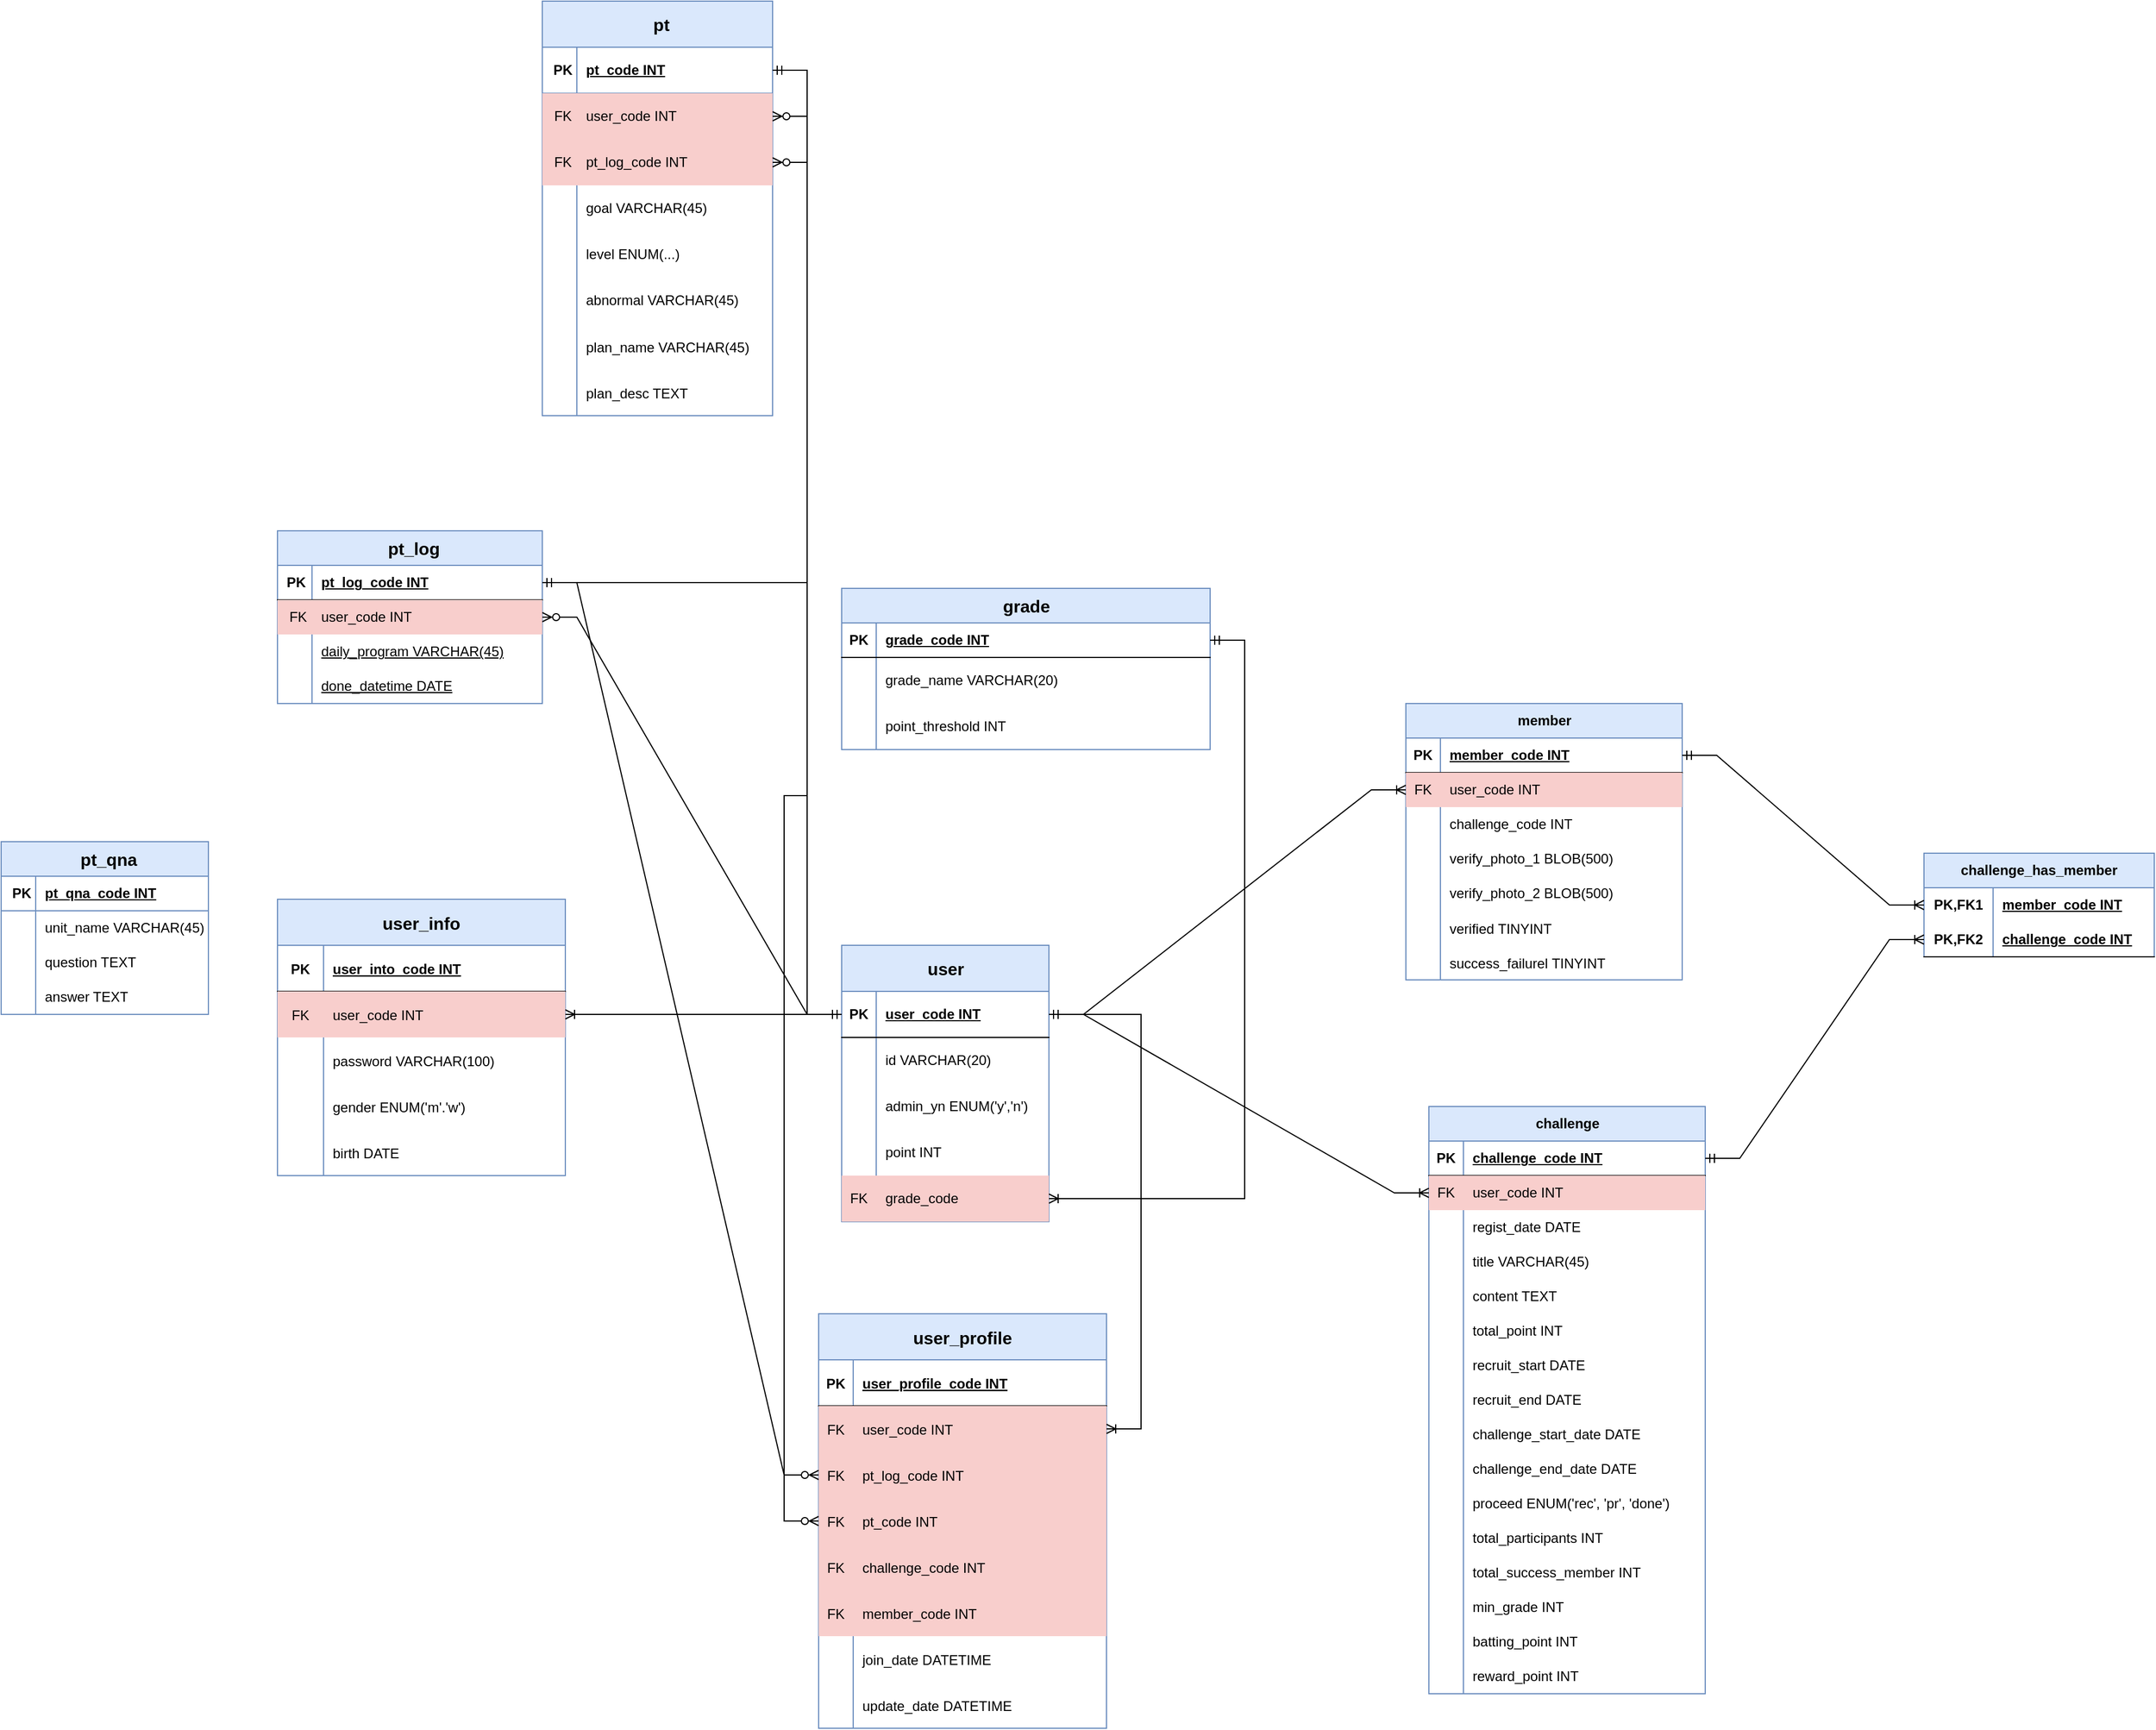 <mxfile version="24.2.0" type="github">
  <diagram id="R2lEEEUBdFMjLlhIrx00" name="최종ERD">
    <mxGraphModel dx="802" dy="2778" grid="1" gridSize="10" guides="1" tooltips="1" connect="1" arrows="1" fold="1" page="1" pageScale="1" pageWidth="2000" pageHeight="2000" math="0" shadow="0" extFonts="Permanent Marker^https://fonts.googleapis.com/css?family=Permanent+Marker">
      <root>
        <mxCell id="0" />
        <mxCell id="1" parent="0" />
        <mxCell id="C-vyLk0tnHw3VtMMgP7b-13" value="user_profile" style="shape=table;startSize=40;container=1;collapsible=1;childLayout=tableLayout;fixedRows=1;rowLines=0;fontStyle=1;align=center;resizeLast=1;fillColor=#dae8fc;strokeColor=#6c8ebf;fontSize=15;" parent="1" vertex="1">
          <mxGeometry x="800" y="1010" width="250" height="360" as="geometry" />
        </mxCell>
        <mxCell id="C-vyLk0tnHw3VtMMgP7b-14" value="" style="shape=partialRectangle;collapsible=0;dropTarget=0;pointerEvents=0;fillColor=none;points=[[0,0.5],[1,0.5]];portConstraint=eastwest;top=0;left=0;right=0;bottom=1;" parent="C-vyLk0tnHw3VtMMgP7b-13" vertex="1">
          <mxGeometry y="40" width="250" height="40" as="geometry" />
        </mxCell>
        <mxCell id="C-vyLk0tnHw3VtMMgP7b-15" value="PK" style="shape=partialRectangle;overflow=hidden;connectable=0;fillColor=none;top=0;left=0;bottom=0;right=0;fontStyle=1;" parent="C-vyLk0tnHw3VtMMgP7b-14" vertex="1">
          <mxGeometry width="30" height="40" as="geometry">
            <mxRectangle width="30" height="40" as="alternateBounds" />
          </mxGeometry>
        </mxCell>
        <mxCell id="C-vyLk0tnHw3VtMMgP7b-16" value="user_profile_code INT" style="shape=partialRectangle;overflow=hidden;connectable=0;fillColor=none;top=0;left=0;bottom=0;right=0;align=left;spacingLeft=6;fontStyle=5;" parent="C-vyLk0tnHw3VtMMgP7b-14" vertex="1">
          <mxGeometry x="30" width="220" height="40" as="geometry">
            <mxRectangle width="220" height="40" as="alternateBounds" />
          </mxGeometry>
        </mxCell>
        <mxCell id="fDLpDHEuul5TVgm_qRDl-35" value="" style="shape=partialRectangle;collapsible=0;dropTarget=0;pointerEvents=0;fillColor=none;points=[[0,0.5],[1,0.5]];portConstraint=eastwest;top=0;left=0;right=0;bottom=0;" parent="C-vyLk0tnHw3VtMMgP7b-13" vertex="1">
          <mxGeometry y="80" width="250" height="40" as="geometry" />
        </mxCell>
        <mxCell id="fDLpDHEuul5TVgm_qRDl-36" value="FK" style="shape=partialRectangle;overflow=hidden;connectable=0;fillColor=#f8cecc;top=0;left=0;bottom=0;right=0;strokeColor=#b85450;" parent="fDLpDHEuul5TVgm_qRDl-35" vertex="1">
          <mxGeometry width="30" height="40" as="geometry">
            <mxRectangle width="30" height="40" as="alternateBounds" />
          </mxGeometry>
        </mxCell>
        <mxCell id="fDLpDHEuul5TVgm_qRDl-37" value="user_code INT" style="shape=partialRectangle;overflow=hidden;connectable=0;fillColor=#f8cecc;top=0;left=0;bottom=0;right=0;align=left;spacingLeft=6;strokeColor=#b85450;" parent="fDLpDHEuul5TVgm_qRDl-35" vertex="1">
          <mxGeometry x="30" width="220" height="40" as="geometry">
            <mxRectangle width="220" height="40" as="alternateBounds" />
          </mxGeometry>
        </mxCell>
        <mxCell id="C-vyLk0tnHw3VtMMgP7b-17" value="" style="shape=partialRectangle;collapsible=0;dropTarget=0;pointerEvents=0;fillColor=none;points=[[0,0.5],[1,0.5]];portConstraint=eastwest;top=0;left=0;right=0;bottom=0;" parent="C-vyLk0tnHw3VtMMgP7b-13" vertex="1">
          <mxGeometry y="120" width="250" height="40" as="geometry" />
        </mxCell>
        <mxCell id="C-vyLk0tnHw3VtMMgP7b-18" value="FK" style="shape=partialRectangle;overflow=hidden;connectable=0;fillColor=#f8cecc;top=0;left=0;bottom=0;right=0;strokeColor=#b85450;" parent="C-vyLk0tnHw3VtMMgP7b-17" vertex="1">
          <mxGeometry width="30" height="40" as="geometry">
            <mxRectangle width="30" height="40" as="alternateBounds" />
          </mxGeometry>
        </mxCell>
        <mxCell id="C-vyLk0tnHw3VtMMgP7b-19" value="pt_log_code INT" style="shape=partialRectangle;overflow=hidden;connectable=0;fillColor=#f8cecc;top=0;left=0;bottom=0;right=0;align=left;spacingLeft=6;strokeColor=#b85450;" parent="C-vyLk0tnHw3VtMMgP7b-17" vertex="1">
          <mxGeometry x="30" width="220" height="40" as="geometry">
            <mxRectangle width="220" height="40" as="alternateBounds" />
          </mxGeometry>
        </mxCell>
        <mxCell id="fDLpDHEuul5TVgm_qRDl-38" value="" style="shape=partialRectangle;collapsible=0;dropTarget=0;pointerEvents=0;fillColor=none;points=[[0,0.5],[1,0.5]];portConstraint=eastwest;top=0;left=0;right=0;bottom=0;" parent="C-vyLk0tnHw3VtMMgP7b-13" vertex="1">
          <mxGeometry y="160" width="250" height="40" as="geometry" />
        </mxCell>
        <mxCell id="fDLpDHEuul5TVgm_qRDl-39" value="FK" style="shape=partialRectangle;overflow=hidden;connectable=0;fillColor=#f8cecc;top=0;left=0;bottom=0;right=0;strokeColor=#b85450;" parent="fDLpDHEuul5TVgm_qRDl-38" vertex="1">
          <mxGeometry width="30" height="40" as="geometry">
            <mxRectangle width="30" height="40" as="alternateBounds" />
          </mxGeometry>
        </mxCell>
        <mxCell id="fDLpDHEuul5TVgm_qRDl-40" value="pt_code INT" style="shape=partialRectangle;overflow=hidden;connectable=0;fillColor=#f8cecc;top=0;left=0;bottom=0;right=0;align=left;spacingLeft=6;strokeColor=#b85450;" parent="fDLpDHEuul5TVgm_qRDl-38" vertex="1">
          <mxGeometry x="30" width="220" height="40" as="geometry">
            <mxRectangle width="220" height="40" as="alternateBounds" />
          </mxGeometry>
        </mxCell>
        <mxCell id="fDLpDHEuul5TVgm_qRDl-41" value="" style="shape=partialRectangle;collapsible=0;dropTarget=0;pointerEvents=0;fillColor=none;points=[[0,0.5],[1,0.5]];portConstraint=eastwest;top=0;left=0;right=0;bottom=0;" parent="C-vyLk0tnHw3VtMMgP7b-13" vertex="1">
          <mxGeometry y="200" width="250" height="40" as="geometry" />
        </mxCell>
        <mxCell id="fDLpDHEuul5TVgm_qRDl-42" value="FK" style="shape=partialRectangle;overflow=hidden;connectable=0;fillColor=#f8cecc;top=0;left=0;bottom=0;right=0;strokeColor=#b85450;" parent="fDLpDHEuul5TVgm_qRDl-41" vertex="1">
          <mxGeometry width="30" height="40" as="geometry">
            <mxRectangle width="30" height="40" as="alternateBounds" />
          </mxGeometry>
        </mxCell>
        <mxCell id="fDLpDHEuul5TVgm_qRDl-43" value="challenge_code INT" style="shape=partialRectangle;overflow=hidden;connectable=0;fillColor=#f8cecc;top=0;left=0;bottom=0;right=0;align=left;spacingLeft=6;strokeColor=#b85450;" parent="fDLpDHEuul5TVgm_qRDl-41" vertex="1">
          <mxGeometry x="30" width="220" height="40" as="geometry">
            <mxRectangle width="220" height="40" as="alternateBounds" />
          </mxGeometry>
        </mxCell>
        <mxCell id="fDLpDHEuul5TVgm_qRDl-50" value="" style="shape=partialRectangle;collapsible=0;dropTarget=0;pointerEvents=0;fillColor=none;points=[[0,0.5],[1,0.5]];portConstraint=eastwest;top=0;left=0;right=0;bottom=0;" parent="C-vyLk0tnHw3VtMMgP7b-13" vertex="1">
          <mxGeometry y="240" width="250" height="40" as="geometry" />
        </mxCell>
        <mxCell id="fDLpDHEuul5TVgm_qRDl-51" value="FK" style="shape=partialRectangle;overflow=hidden;connectable=0;fillColor=#f8cecc;top=0;left=0;bottom=0;right=0;strokeColor=#b85450;" parent="fDLpDHEuul5TVgm_qRDl-50" vertex="1">
          <mxGeometry width="30" height="40" as="geometry">
            <mxRectangle width="30" height="40" as="alternateBounds" />
          </mxGeometry>
        </mxCell>
        <mxCell id="fDLpDHEuul5TVgm_qRDl-52" value="member_code INT" style="shape=partialRectangle;overflow=hidden;connectable=0;fillColor=#f8cecc;top=0;left=0;bottom=0;right=0;align=left;spacingLeft=6;strokeColor=#b85450;" parent="fDLpDHEuul5TVgm_qRDl-50" vertex="1">
          <mxGeometry x="30" width="220" height="40" as="geometry">
            <mxRectangle width="220" height="40" as="alternateBounds" />
          </mxGeometry>
        </mxCell>
        <mxCell id="C-vyLk0tnHw3VtMMgP7b-20" value="" style="shape=partialRectangle;collapsible=0;dropTarget=0;pointerEvents=0;fillColor=none;points=[[0,0.5],[1,0.5]];portConstraint=eastwest;top=0;left=0;right=0;bottom=0;" parent="C-vyLk0tnHw3VtMMgP7b-13" vertex="1">
          <mxGeometry y="280" width="250" height="40" as="geometry" />
        </mxCell>
        <mxCell id="C-vyLk0tnHw3VtMMgP7b-21" value="" style="shape=partialRectangle;overflow=hidden;connectable=0;fillColor=none;top=0;left=0;bottom=0;right=0;" parent="C-vyLk0tnHw3VtMMgP7b-20" vertex="1">
          <mxGeometry width="30" height="40" as="geometry">
            <mxRectangle width="30" height="40" as="alternateBounds" />
          </mxGeometry>
        </mxCell>
        <mxCell id="C-vyLk0tnHw3VtMMgP7b-22" value="join_date DATETIME" style="shape=partialRectangle;overflow=hidden;connectable=0;fillColor=none;top=0;left=0;bottom=0;right=0;align=left;spacingLeft=6;" parent="C-vyLk0tnHw3VtMMgP7b-20" vertex="1">
          <mxGeometry x="30" width="220" height="40" as="geometry">
            <mxRectangle width="220" height="40" as="alternateBounds" />
          </mxGeometry>
        </mxCell>
        <mxCell id="fDLpDHEuul5TVgm_qRDl-53" value="" style="shape=partialRectangle;collapsible=0;dropTarget=0;pointerEvents=0;fillColor=none;points=[[0,0.5],[1,0.5]];portConstraint=eastwest;top=0;left=0;right=0;bottom=0;" parent="C-vyLk0tnHw3VtMMgP7b-13" vertex="1">
          <mxGeometry y="320" width="250" height="40" as="geometry" />
        </mxCell>
        <mxCell id="fDLpDHEuul5TVgm_qRDl-54" value="" style="shape=partialRectangle;overflow=hidden;connectable=0;fillColor=none;top=0;left=0;bottom=0;right=0;" parent="fDLpDHEuul5TVgm_qRDl-53" vertex="1">
          <mxGeometry width="30" height="40" as="geometry">
            <mxRectangle width="30" height="40" as="alternateBounds" />
          </mxGeometry>
        </mxCell>
        <mxCell id="fDLpDHEuul5TVgm_qRDl-55" value="update_date DATETIME" style="shape=partialRectangle;overflow=hidden;connectable=0;fillColor=none;top=0;left=0;bottom=0;right=0;align=left;spacingLeft=6;" parent="fDLpDHEuul5TVgm_qRDl-53" vertex="1">
          <mxGeometry x="30" width="220" height="40" as="geometry">
            <mxRectangle width="220" height="40" as="alternateBounds" />
          </mxGeometry>
        </mxCell>
        <mxCell id="fDLpDHEuul5TVgm_qRDl-2" value="&lt;font style=&quot;font-size: 15px;&quot;&gt;user&lt;/font&gt;" style="shape=table;startSize=40;container=1;collapsible=1;childLayout=tableLayout;fixedRows=1;rowLines=0;fontStyle=1;align=center;resizeLast=1;html=1;fillColor=#dae8fc;strokeColor=#6c8ebf;" parent="1" vertex="1">
          <mxGeometry x="820" y="690" width="180" height="240" as="geometry" />
        </mxCell>
        <mxCell id="fDLpDHEuul5TVgm_qRDl-3" value="" style="shape=tableRow;horizontal=0;startSize=0;swimlaneHead=0;swimlaneBody=0;fillColor=none;collapsible=0;dropTarget=0;points=[[0,0.5],[1,0.5]];portConstraint=eastwest;top=0;left=0;right=0;bottom=1;" parent="fDLpDHEuul5TVgm_qRDl-2" vertex="1">
          <mxGeometry y="40" width="180" height="40" as="geometry" />
        </mxCell>
        <mxCell id="fDLpDHEuul5TVgm_qRDl-4" value="PK" style="shape=partialRectangle;connectable=0;fillColor=none;top=0;left=0;bottom=0;right=0;fontStyle=1;overflow=hidden;whiteSpace=wrap;html=1;" parent="fDLpDHEuul5TVgm_qRDl-3" vertex="1">
          <mxGeometry width="30" height="40" as="geometry">
            <mxRectangle width="30" height="40" as="alternateBounds" />
          </mxGeometry>
        </mxCell>
        <mxCell id="fDLpDHEuul5TVgm_qRDl-5" value="user_code INT" style="shape=partialRectangle;connectable=0;fillColor=none;top=0;left=0;bottom=0;right=0;align=left;spacingLeft=6;fontStyle=5;overflow=hidden;whiteSpace=wrap;html=1;" parent="fDLpDHEuul5TVgm_qRDl-3" vertex="1">
          <mxGeometry x="30" width="150" height="40" as="geometry">
            <mxRectangle width="150" height="40" as="alternateBounds" />
          </mxGeometry>
        </mxCell>
        <mxCell id="fDLpDHEuul5TVgm_qRDl-6" value="" style="shape=tableRow;horizontal=0;startSize=0;swimlaneHead=0;swimlaneBody=0;fillColor=none;collapsible=0;dropTarget=0;points=[[0,0.5],[1,0.5]];portConstraint=eastwest;top=0;left=0;right=0;bottom=0;perimeterSpacing=0;strokeWidth=10;" parent="fDLpDHEuul5TVgm_qRDl-2" vertex="1">
          <mxGeometry y="80" width="180" height="40" as="geometry" />
        </mxCell>
        <mxCell id="fDLpDHEuul5TVgm_qRDl-7" value="" style="shape=partialRectangle;connectable=0;fillColor=none;top=0;left=0;bottom=0;right=0;editable=1;overflow=hidden;whiteSpace=wrap;html=1;dashed=1;" parent="fDLpDHEuul5TVgm_qRDl-6" vertex="1">
          <mxGeometry width="30" height="40" as="geometry">
            <mxRectangle width="30" height="40" as="alternateBounds" />
          </mxGeometry>
        </mxCell>
        <mxCell id="fDLpDHEuul5TVgm_qRDl-8" value="id VARCHAR(20)" style="shape=partialRectangle;connectable=0;fillColor=none;top=0;left=0;bottom=0;right=0;align=left;spacingLeft=6;overflow=hidden;whiteSpace=wrap;html=1;strokeWidth=1;shadow=0;" parent="fDLpDHEuul5TVgm_qRDl-6" vertex="1">
          <mxGeometry x="30" width="150" height="40" as="geometry">
            <mxRectangle width="150" height="40" as="alternateBounds" />
          </mxGeometry>
        </mxCell>
        <mxCell id="fDLpDHEuul5TVgm_qRDl-9" value="" style="shape=tableRow;horizontal=0;startSize=0;swimlaneHead=0;swimlaneBody=0;fillColor=none;collapsible=0;dropTarget=0;points=[[0,0.5],[1,0.5]];portConstraint=eastwest;top=0;left=0;right=0;bottom=0;" parent="fDLpDHEuul5TVgm_qRDl-2" vertex="1">
          <mxGeometry y="120" width="180" height="40" as="geometry" />
        </mxCell>
        <mxCell id="fDLpDHEuul5TVgm_qRDl-10" value="" style="shape=partialRectangle;connectable=0;fillColor=none;top=0;left=0;bottom=0;right=0;editable=1;overflow=hidden;whiteSpace=wrap;html=1;" parent="fDLpDHEuul5TVgm_qRDl-9" vertex="1">
          <mxGeometry width="30" height="40" as="geometry">
            <mxRectangle width="30" height="40" as="alternateBounds" />
          </mxGeometry>
        </mxCell>
        <mxCell id="fDLpDHEuul5TVgm_qRDl-11" value="admin_yn ENUM(&#39;y&#39;,&#39;n&#39;)" style="shape=partialRectangle;connectable=0;fillColor=none;top=0;left=0;bottom=0;right=0;align=left;spacingLeft=6;overflow=hidden;whiteSpace=wrap;html=1;" parent="fDLpDHEuul5TVgm_qRDl-9" vertex="1">
          <mxGeometry x="30" width="150" height="40" as="geometry">
            <mxRectangle width="150" height="40" as="alternateBounds" />
          </mxGeometry>
        </mxCell>
        <mxCell id="fDLpDHEuul5TVgm_qRDl-12" value="" style="shape=tableRow;horizontal=0;startSize=0;swimlaneHead=0;swimlaneBody=0;fillColor=none;collapsible=0;dropTarget=0;points=[[0,0.5],[1,0.5]];portConstraint=eastwest;top=0;left=0;right=0;bottom=0;" parent="fDLpDHEuul5TVgm_qRDl-2" vertex="1">
          <mxGeometry y="160" width="180" height="40" as="geometry" />
        </mxCell>
        <mxCell id="fDLpDHEuul5TVgm_qRDl-13" value="" style="shape=partialRectangle;connectable=0;fillColor=none;top=0;left=0;bottom=0;right=0;editable=1;overflow=hidden;whiteSpace=wrap;html=1;" parent="fDLpDHEuul5TVgm_qRDl-12" vertex="1">
          <mxGeometry width="30" height="40" as="geometry">
            <mxRectangle width="30" height="40" as="alternateBounds" />
          </mxGeometry>
        </mxCell>
        <mxCell id="fDLpDHEuul5TVgm_qRDl-14" value="point INT" style="shape=partialRectangle;connectable=0;fillColor=none;top=0;left=0;bottom=0;right=0;align=left;spacingLeft=6;overflow=hidden;whiteSpace=wrap;html=1;" parent="fDLpDHEuul5TVgm_qRDl-12" vertex="1">
          <mxGeometry x="30" width="150" height="40" as="geometry">
            <mxRectangle width="150" height="40" as="alternateBounds" />
          </mxGeometry>
        </mxCell>
        <mxCell id="fDLpDHEuul5TVgm_qRDl-72" value="" style="shape=tableRow;horizontal=0;startSize=0;swimlaneHead=0;swimlaneBody=0;fillColor=none;collapsible=0;dropTarget=0;points=[[0,0.5],[1,0.5]];portConstraint=eastwest;top=0;left=0;right=0;bottom=0;" parent="fDLpDHEuul5TVgm_qRDl-2" vertex="1">
          <mxGeometry y="200" width="180" height="40" as="geometry" />
        </mxCell>
        <mxCell id="fDLpDHEuul5TVgm_qRDl-73" value="FK" style="shape=partialRectangle;connectable=0;fillColor=#f8cecc;top=0;left=0;bottom=0;right=0;fontStyle=0;overflow=hidden;whiteSpace=wrap;html=1;strokeColor=#b85450;" parent="fDLpDHEuul5TVgm_qRDl-72" vertex="1">
          <mxGeometry width="30" height="40" as="geometry">
            <mxRectangle width="30" height="40" as="alternateBounds" />
          </mxGeometry>
        </mxCell>
        <mxCell id="fDLpDHEuul5TVgm_qRDl-74" value="grade_code" style="shape=partialRectangle;connectable=0;fillColor=#f8cecc;top=0;left=0;bottom=0;right=0;align=left;spacingLeft=6;fontStyle=0;overflow=hidden;whiteSpace=wrap;html=1;strokeColor=#b85450;" parent="fDLpDHEuul5TVgm_qRDl-72" vertex="1">
          <mxGeometry x="30" width="150" height="40" as="geometry">
            <mxRectangle width="150" height="40" as="alternateBounds" />
          </mxGeometry>
        </mxCell>
        <mxCell id="C-vyLk0tnHw3VtMMgP7b-2" value="user_info" style="shape=table;startSize=40;container=1;collapsible=1;childLayout=tableLayout;fixedRows=1;rowLines=0;fontStyle=1;align=center;resizeLast=1;fillColor=#dae8fc;strokeColor=#6c8ebf;fontSize=15;" parent="1" vertex="1">
          <mxGeometry x="330" y="650" width="250" height="240" as="geometry" />
        </mxCell>
        <mxCell id="C-vyLk0tnHw3VtMMgP7b-3" value="" style="shape=partialRectangle;collapsible=0;dropTarget=0;pointerEvents=0;fillColor=none;points=[[0,0.5],[1,0.5]];portConstraint=eastwest;top=0;left=0;right=0;bottom=1;" parent="C-vyLk0tnHw3VtMMgP7b-2" vertex="1">
          <mxGeometry y="40" width="250" height="40" as="geometry" />
        </mxCell>
        <mxCell id="C-vyLk0tnHw3VtMMgP7b-4" value="PK" style="shape=partialRectangle;overflow=hidden;connectable=0;fillColor=none;top=0;left=0;bottom=0;right=0;fontStyle=1;" parent="C-vyLk0tnHw3VtMMgP7b-3" vertex="1">
          <mxGeometry width="40" height="40" as="geometry">
            <mxRectangle width="40" height="40" as="alternateBounds" />
          </mxGeometry>
        </mxCell>
        <mxCell id="C-vyLk0tnHw3VtMMgP7b-5" value="user_into_code INT" style="shape=partialRectangle;overflow=hidden;connectable=0;fillColor=none;top=0;left=0;bottom=0;right=0;align=left;spacingLeft=6;fontStyle=5;" parent="C-vyLk0tnHw3VtMMgP7b-3" vertex="1">
          <mxGeometry x="40" width="210" height="40" as="geometry">
            <mxRectangle width="210" height="40" as="alternateBounds" />
          </mxGeometry>
        </mxCell>
        <mxCell id="C-vyLk0tnHw3VtMMgP7b-6" value="" style="shape=partialRectangle;collapsible=0;dropTarget=0;pointerEvents=0;fillColor=none;points=[[0,0.5],[1,0.5]];portConstraint=eastwest;top=0;left=0;right=0;bottom=0;" parent="C-vyLk0tnHw3VtMMgP7b-2" vertex="1">
          <mxGeometry y="80" width="250" height="40" as="geometry" />
        </mxCell>
        <mxCell id="C-vyLk0tnHw3VtMMgP7b-7" value="FK" style="shape=partialRectangle;overflow=hidden;connectable=0;fillColor=#f8cecc;top=0;left=0;bottom=0;right=0;strokeColor=#b85450;" parent="C-vyLk0tnHw3VtMMgP7b-6" vertex="1">
          <mxGeometry width="40" height="40" as="geometry">
            <mxRectangle width="40" height="40" as="alternateBounds" />
          </mxGeometry>
        </mxCell>
        <mxCell id="C-vyLk0tnHw3VtMMgP7b-8" value="user_code INT" style="shape=partialRectangle;overflow=hidden;connectable=0;fillColor=#f8cecc;top=0;left=0;bottom=0;right=0;align=left;spacingLeft=6;strokeColor=#b85450;" parent="C-vyLk0tnHw3VtMMgP7b-6" vertex="1">
          <mxGeometry x="40" width="210" height="40" as="geometry">
            <mxRectangle width="210" height="40" as="alternateBounds" />
          </mxGeometry>
        </mxCell>
        <mxCell id="C-vyLk0tnHw3VtMMgP7b-9" value="" style="shape=partialRectangle;collapsible=0;dropTarget=0;pointerEvents=0;fillColor=none;points=[[0,0.5],[1,0.5]];portConstraint=eastwest;top=0;left=0;right=0;bottom=0;" parent="C-vyLk0tnHw3VtMMgP7b-2" vertex="1">
          <mxGeometry y="120" width="250" height="40" as="geometry" />
        </mxCell>
        <mxCell id="C-vyLk0tnHw3VtMMgP7b-10" value="" style="shape=partialRectangle;overflow=hidden;connectable=0;fillColor=none;top=0;left=0;bottom=0;right=0;" parent="C-vyLk0tnHw3VtMMgP7b-9" vertex="1">
          <mxGeometry width="40" height="40" as="geometry">
            <mxRectangle width="40" height="40" as="alternateBounds" />
          </mxGeometry>
        </mxCell>
        <mxCell id="C-vyLk0tnHw3VtMMgP7b-11" value="password VARCHAR(100)" style="shape=partialRectangle;overflow=hidden;connectable=0;fillColor=none;top=0;left=0;bottom=0;right=0;align=left;spacingLeft=6;" parent="C-vyLk0tnHw3VtMMgP7b-9" vertex="1">
          <mxGeometry x="40" width="210" height="40" as="geometry">
            <mxRectangle width="210" height="40" as="alternateBounds" />
          </mxGeometry>
        </mxCell>
        <mxCell id="fDLpDHEuul5TVgm_qRDl-26" value="" style="shape=partialRectangle;collapsible=0;dropTarget=0;pointerEvents=0;fillColor=none;points=[[0,0.5],[1,0.5]];portConstraint=eastwest;top=0;left=0;right=0;bottom=0;" parent="C-vyLk0tnHw3VtMMgP7b-2" vertex="1">
          <mxGeometry y="160" width="250" height="40" as="geometry" />
        </mxCell>
        <mxCell id="fDLpDHEuul5TVgm_qRDl-27" value="" style="shape=partialRectangle;overflow=hidden;connectable=0;fillColor=none;top=0;left=0;bottom=0;right=0;" parent="fDLpDHEuul5TVgm_qRDl-26" vertex="1">
          <mxGeometry width="40" height="40" as="geometry">
            <mxRectangle width="40" height="40" as="alternateBounds" />
          </mxGeometry>
        </mxCell>
        <mxCell id="fDLpDHEuul5TVgm_qRDl-28" value="gender ENUM(&#39;m&#39;.&#39;w&#39;)" style="shape=partialRectangle;overflow=hidden;connectable=0;fillColor=none;top=0;left=0;bottom=0;right=0;align=left;spacingLeft=6;" parent="fDLpDHEuul5TVgm_qRDl-26" vertex="1">
          <mxGeometry x="40" width="210" height="40" as="geometry">
            <mxRectangle width="210" height="40" as="alternateBounds" />
          </mxGeometry>
        </mxCell>
        <mxCell id="fDLpDHEuul5TVgm_qRDl-29" value="" style="shape=partialRectangle;collapsible=0;dropTarget=0;pointerEvents=0;fillColor=none;points=[[0,0.5],[1,0.5]];portConstraint=eastwest;top=0;left=0;right=0;bottom=0;" parent="C-vyLk0tnHw3VtMMgP7b-2" vertex="1">
          <mxGeometry y="200" width="250" height="40" as="geometry" />
        </mxCell>
        <mxCell id="fDLpDHEuul5TVgm_qRDl-30" value="" style="shape=partialRectangle;overflow=hidden;connectable=0;fillColor=none;top=0;left=0;bottom=0;right=0;" parent="fDLpDHEuul5TVgm_qRDl-29" vertex="1">
          <mxGeometry width="40" height="40" as="geometry">
            <mxRectangle width="40" height="40" as="alternateBounds" />
          </mxGeometry>
        </mxCell>
        <mxCell id="fDLpDHEuul5TVgm_qRDl-31" value="birth DATE" style="shape=partialRectangle;overflow=hidden;connectable=0;fillColor=none;top=0;left=0;bottom=0;right=0;align=left;spacingLeft=6;" parent="fDLpDHEuul5TVgm_qRDl-29" vertex="1">
          <mxGeometry x="40" width="210" height="40" as="geometry">
            <mxRectangle width="210" height="40" as="alternateBounds" />
          </mxGeometry>
        </mxCell>
        <mxCell id="fDLpDHEuul5TVgm_qRDl-34" value="" style="edgeStyle=entityRelationEdgeStyle;fontSize=12;html=1;endArrow=ERoneToMany;startArrow=ERmandOne;rounded=0;" parent="1" source="fDLpDHEuul5TVgm_qRDl-3" target="C-vyLk0tnHw3VtMMgP7b-6" edge="1">
          <mxGeometry width="100" height="100" relative="1" as="geometry">
            <mxPoint x="240" y="180" as="sourcePoint" />
            <mxPoint x="340" y="80" as="targetPoint" />
          </mxGeometry>
        </mxCell>
        <mxCell id="fDLpDHEuul5TVgm_qRDl-56" value="" style="edgeStyle=entityRelationEdgeStyle;fontSize=12;html=1;endArrow=ERoneToMany;startArrow=ERmandOne;rounded=0;" parent="1" source="fDLpDHEuul5TVgm_qRDl-3" target="fDLpDHEuul5TVgm_qRDl-35" edge="1">
          <mxGeometry width="100" height="100" relative="1" as="geometry">
            <mxPoint x="20" y="360" as="sourcePoint" />
            <mxPoint x="210" y="360" as="targetPoint" />
          </mxGeometry>
        </mxCell>
        <mxCell id="fDLpDHEuul5TVgm_qRDl-57" value="&lt;font style=&quot;font-size: 15px;&quot;&gt;grade&lt;/font&gt;" style="shape=table;startSize=30;container=1;collapsible=1;childLayout=tableLayout;fixedRows=1;rowLines=0;fontStyle=1;align=center;resizeLast=1;html=1;fillColor=#dae8fc;strokeColor=#6c8ebf;" parent="1" vertex="1">
          <mxGeometry x="820" y="380" width="320" height="140" as="geometry" />
        </mxCell>
        <mxCell id="fDLpDHEuul5TVgm_qRDl-58" value="" style="shape=tableRow;horizontal=0;startSize=0;swimlaneHead=0;swimlaneBody=0;fillColor=none;collapsible=0;dropTarget=0;points=[[0,0.5],[1,0.5]];portConstraint=eastwest;top=0;left=0;right=0;bottom=1;" parent="fDLpDHEuul5TVgm_qRDl-57" vertex="1">
          <mxGeometry y="30" width="320" height="30" as="geometry" />
        </mxCell>
        <mxCell id="fDLpDHEuul5TVgm_qRDl-59" value="PK" style="shape=partialRectangle;connectable=0;fillColor=none;top=0;left=0;bottom=0;right=0;fontStyle=1;overflow=hidden;whiteSpace=wrap;html=1;" parent="fDLpDHEuul5TVgm_qRDl-58" vertex="1">
          <mxGeometry width="30" height="30" as="geometry">
            <mxRectangle width="30" height="30" as="alternateBounds" />
          </mxGeometry>
        </mxCell>
        <mxCell id="fDLpDHEuul5TVgm_qRDl-60" value="grade_code INT" style="shape=partialRectangle;connectable=0;fillColor=none;top=0;left=0;bottom=0;right=0;align=left;spacingLeft=6;fontStyle=5;overflow=hidden;whiteSpace=wrap;html=1;" parent="fDLpDHEuul5TVgm_qRDl-58" vertex="1">
          <mxGeometry x="30" width="290" height="30" as="geometry">
            <mxRectangle width="290" height="30" as="alternateBounds" />
          </mxGeometry>
        </mxCell>
        <mxCell id="fDLpDHEuul5TVgm_qRDl-61" value="" style="shape=tableRow;horizontal=0;startSize=0;swimlaneHead=0;swimlaneBody=0;fillColor=none;collapsible=0;dropTarget=0;points=[[0,0.5],[1,0.5]];portConstraint=eastwest;top=0;left=0;right=0;bottom=0;" parent="fDLpDHEuul5TVgm_qRDl-57" vertex="1">
          <mxGeometry y="60" width="320" height="40" as="geometry" />
        </mxCell>
        <mxCell id="fDLpDHEuul5TVgm_qRDl-62" value="" style="shape=partialRectangle;connectable=0;fillColor=none;top=0;left=0;bottom=0;right=0;editable=1;overflow=hidden;whiteSpace=wrap;html=1;" parent="fDLpDHEuul5TVgm_qRDl-61" vertex="1">
          <mxGeometry width="30" height="40" as="geometry">
            <mxRectangle width="30" height="40" as="alternateBounds" />
          </mxGeometry>
        </mxCell>
        <mxCell id="fDLpDHEuul5TVgm_qRDl-63" value="grade_name VARCHAR(20)" style="shape=partialRectangle;connectable=0;fillColor=none;top=0;left=0;bottom=0;right=0;align=left;spacingLeft=6;overflow=hidden;whiteSpace=wrap;html=1;" parent="fDLpDHEuul5TVgm_qRDl-61" vertex="1">
          <mxGeometry x="30" width="290" height="40" as="geometry">
            <mxRectangle width="290" height="40" as="alternateBounds" />
          </mxGeometry>
        </mxCell>
        <mxCell id="fDLpDHEuul5TVgm_qRDl-64" value="" style="shape=tableRow;horizontal=0;startSize=0;swimlaneHead=0;swimlaneBody=0;fillColor=none;collapsible=0;dropTarget=0;points=[[0,0.5],[1,0.5]];portConstraint=eastwest;top=0;left=0;right=0;bottom=0;" parent="fDLpDHEuul5TVgm_qRDl-57" vertex="1">
          <mxGeometry y="100" width="320" height="40" as="geometry" />
        </mxCell>
        <mxCell id="fDLpDHEuul5TVgm_qRDl-65" value="" style="shape=partialRectangle;connectable=0;fillColor=none;top=0;left=0;bottom=0;right=0;editable=1;overflow=hidden;whiteSpace=wrap;html=1;" parent="fDLpDHEuul5TVgm_qRDl-64" vertex="1">
          <mxGeometry width="30" height="40" as="geometry">
            <mxRectangle width="30" height="40" as="alternateBounds" />
          </mxGeometry>
        </mxCell>
        <mxCell id="fDLpDHEuul5TVgm_qRDl-66" value="point_threshold INT" style="shape=partialRectangle;connectable=0;fillColor=none;top=0;left=0;bottom=0;right=0;align=left;spacingLeft=6;overflow=hidden;whiteSpace=wrap;html=1;" parent="fDLpDHEuul5TVgm_qRDl-64" vertex="1">
          <mxGeometry x="30" width="290" height="40" as="geometry">
            <mxRectangle width="290" height="40" as="alternateBounds" />
          </mxGeometry>
        </mxCell>
        <mxCell id="fDLpDHEuul5TVgm_qRDl-70" value="" style="edgeStyle=entityRelationEdgeStyle;fontSize=12;html=1;endArrow=ERoneToMany;startArrow=ERmandOne;rounded=0;" parent="1" source="fDLpDHEuul5TVgm_qRDl-58" target="fDLpDHEuul5TVgm_qRDl-72" edge="1">
          <mxGeometry width="100" height="100" relative="1" as="geometry">
            <mxPoint x="1060" y="475" as="sourcePoint" />
            <mxPoint x="580" y="410" as="targetPoint" />
            <Array as="points">
              <mxPoint x="1160" y="470" />
              <mxPoint x="550" y="200" />
            </Array>
          </mxGeometry>
        </mxCell>
        <mxCell id="fDLpDHEuul5TVgm_qRDl-135" value="&lt;font style=&quot;font-size: 15px;&quot;&gt;pt_log&lt;/font&gt;" style="shape=table;startSize=30;container=1;collapsible=1;childLayout=tableLayout;fixedRows=1;rowLines=0;fontStyle=1;align=center;resizeLast=1;html=1;shadow=0;strokeColor=#6c8ebf;strokeWidth=1;verticalAlign=middle;spacingLeft=6;fontFamily=Helvetica;fontSize=12;fillColor=#dae8fc;" parent="1" vertex="1">
          <mxGeometry x="330" y="330" width="230" height="150" as="geometry" />
        </mxCell>
        <mxCell id="fDLpDHEuul5TVgm_qRDl-136" value="" style="shape=tableRow;horizontal=0;startSize=0;swimlaneHead=0;swimlaneBody=0;fillColor=none;collapsible=0;dropTarget=0;points=[[0,0.5],[1,0.5]];portConstraint=eastwest;top=0;left=0;right=0;bottom=1;shadow=0;strokeColor=default;strokeWidth=1;align=left;verticalAlign=middle;spacingLeft=6;fontFamily=Helvetica;fontSize=12;fontColor=default;fontStyle=5;" parent="fDLpDHEuul5TVgm_qRDl-135" vertex="1">
          <mxGeometry y="30" width="230" height="30" as="geometry" />
        </mxCell>
        <mxCell id="fDLpDHEuul5TVgm_qRDl-137" value="PK" style="shape=partialRectangle;connectable=0;fillColor=none;top=0;left=0;bottom=0;right=0;fontStyle=1;overflow=hidden;whiteSpace=wrap;html=1;shadow=0;strokeColor=default;strokeWidth=1;align=left;verticalAlign=middle;spacingLeft=6;fontFamily=Helvetica;fontSize=12;fontColor=default;" parent="fDLpDHEuul5TVgm_qRDl-136" vertex="1">
          <mxGeometry width="30" height="30" as="geometry">
            <mxRectangle width="30" height="30" as="alternateBounds" />
          </mxGeometry>
        </mxCell>
        <mxCell id="fDLpDHEuul5TVgm_qRDl-138" value="pt_log_code INT" style="shape=partialRectangle;connectable=0;fillColor=none;top=0;left=0;bottom=0;right=0;align=left;spacingLeft=6;fontStyle=5;overflow=hidden;whiteSpace=wrap;html=1;shadow=0;strokeColor=default;strokeWidth=1;verticalAlign=middle;fontFamily=Helvetica;fontSize=12;fontColor=default;" parent="fDLpDHEuul5TVgm_qRDl-136" vertex="1">
          <mxGeometry x="30" width="200" height="30" as="geometry">
            <mxRectangle width="200" height="30" as="alternateBounds" />
          </mxGeometry>
        </mxCell>
        <mxCell id="fDLpDHEuul5TVgm_qRDl-149" value="" style="shape=tableRow;horizontal=0;startSize=0;swimlaneHead=0;swimlaneBody=0;fillColor=#f8cecc;collapsible=0;dropTarget=0;points=[[0,0.5],[1,0.5]];portConstraint=eastwest;top=0;left=0;right=0;bottom=0;shadow=0;strokeColor=#b85450;strokeWidth=1;align=center;verticalAlign=middle;spacingLeft=6;fontFamily=Helvetica;fontSize=12;fontStyle=1;" parent="fDLpDHEuul5TVgm_qRDl-135" vertex="1">
          <mxGeometry y="60" width="230" height="30" as="geometry" />
        </mxCell>
        <mxCell id="fDLpDHEuul5TVgm_qRDl-150" value="FK" style="shape=partialRectangle;connectable=0;fillColor=none;top=0;left=0;bottom=0;right=0;fontStyle=0;overflow=hidden;whiteSpace=wrap;html=1;shadow=0;strokeColor=#6c8ebf;strokeWidth=1;align=center;verticalAlign=middle;spacingLeft=6;fontFamily=Helvetica;fontSize=12;fontColor=default;" parent="fDLpDHEuul5TVgm_qRDl-149" vertex="1">
          <mxGeometry width="30" height="30" as="geometry">
            <mxRectangle width="30" height="30" as="alternateBounds" />
          </mxGeometry>
        </mxCell>
        <mxCell id="fDLpDHEuul5TVgm_qRDl-151" value="user_code INT" style="shape=partialRectangle;connectable=0;fillColor=none;top=0;left=0;bottom=0;right=0;align=left;spacingLeft=6;fontStyle=0;overflow=hidden;whiteSpace=wrap;html=1;shadow=0;strokeColor=#6c8ebf;strokeWidth=1;verticalAlign=middle;fontFamily=Helvetica;fontSize=12;fontColor=default;" parent="fDLpDHEuul5TVgm_qRDl-149" vertex="1">
          <mxGeometry x="30" width="200" height="30" as="geometry">
            <mxRectangle width="200" height="30" as="alternateBounds" />
          </mxGeometry>
        </mxCell>
        <mxCell id="fDLpDHEuul5TVgm_qRDl-142" value="" style="shape=tableRow;horizontal=0;startSize=0;swimlaneHead=0;swimlaneBody=0;fillColor=none;collapsible=0;dropTarget=0;points=[[0,0.5],[1,0.5]];portConstraint=eastwest;top=0;left=0;right=0;bottom=0;shadow=0;strokeColor=default;strokeWidth=1;align=left;verticalAlign=middle;spacingLeft=6;fontFamily=Helvetica;fontSize=12;fontColor=default;fontStyle=5;" parent="fDLpDHEuul5TVgm_qRDl-135" vertex="1">
          <mxGeometry y="90" width="230" height="30" as="geometry" />
        </mxCell>
        <mxCell id="fDLpDHEuul5TVgm_qRDl-143" value="" style="shape=partialRectangle;connectable=0;fillColor=none;top=0;left=0;bottom=0;right=0;editable=1;overflow=hidden;whiteSpace=wrap;html=1;shadow=0;strokeColor=default;strokeWidth=1;align=left;verticalAlign=middle;spacingLeft=6;fontFamily=Helvetica;fontSize=12;fontColor=default;fontStyle=5;" parent="fDLpDHEuul5TVgm_qRDl-142" vertex="1">
          <mxGeometry width="30" height="30" as="geometry">
            <mxRectangle width="30" height="30" as="alternateBounds" />
          </mxGeometry>
        </mxCell>
        <mxCell id="fDLpDHEuul5TVgm_qRDl-144" value="&lt;span style=&quot;font-weight: normal;&quot;&gt;daily_program VARCHAR(45)&lt;/span&gt;" style="shape=partialRectangle;connectable=0;fillColor=none;top=0;left=0;bottom=0;right=0;align=left;spacingLeft=6;overflow=hidden;whiteSpace=wrap;html=1;shadow=0;strokeColor=default;strokeWidth=1;verticalAlign=middle;fontFamily=Helvetica;fontSize=12;fontColor=default;fontStyle=5;" parent="fDLpDHEuul5TVgm_qRDl-142" vertex="1">
          <mxGeometry x="30" width="200" height="30" as="geometry">
            <mxRectangle width="200" height="30" as="alternateBounds" />
          </mxGeometry>
        </mxCell>
        <mxCell id="fDLpDHEuul5TVgm_qRDl-145" value="" style="shape=tableRow;horizontal=0;startSize=0;swimlaneHead=0;swimlaneBody=0;fillColor=none;collapsible=0;dropTarget=0;points=[[0,0.5],[1,0.5]];portConstraint=eastwest;top=0;left=0;right=0;bottom=0;shadow=0;strokeColor=default;strokeWidth=1;align=left;verticalAlign=middle;spacingLeft=6;fontFamily=Helvetica;fontSize=12;fontColor=default;fontStyle=5;" parent="fDLpDHEuul5TVgm_qRDl-135" vertex="1">
          <mxGeometry y="120" width="230" height="30" as="geometry" />
        </mxCell>
        <mxCell id="fDLpDHEuul5TVgm_qRDl-146" value="" style="shape=partialRectangle;connectable=0;fillColor=none;top=0;left=0;bottom=0;right=0;editable=1;overflow=hidden;whiteSpace=wrap;html=1;shadow=0;strokeColor=default;strokeWidth=1;align=left;verticalAlign=middle;spacingLeft=6;fontFamily=Helvetica;fontSize=12;fontColor=default;fontStyle=5;" parent="fDLpDHEuul5TVgm_qRDl-145" vertex="1">
          <mxGeometry width="30" height="30" as="geometry">
            <mxRectangle width="30" height="30" as="alternateBounds" />
          </mxGeometry>
        </mxCell>
        <mxCell id="fDLpDHEuul5TVgm_qRDl-147" value="&lt;span style=&quot;font-weight: normal;&quot;&gt;done_datetime DATE&lt;/span&gt;" style="shape=partialRectangle;connectable=0;fillColor=none;top=0;left=0;bottom=0;right=0;align=left;spacingLeft=6;overflow=hidden;whiteSpace=wrap;html=1;shadow=0;strokeColor=default;strokeWidth=1;verticalAlign=middle;fontFamily=Helvetica;fontSize=12;fontColor=default;fontStyle=5;" parent="fDLpDHEuul5TVgm_qRDl-145" vertex="1">
          <mxGeometry x="30" width="200" height="30" as="geometry">
            <mxRectangle width="200" height="30" as="alternateBounds" />
          </mxGeometry>
        </mxCell>
        <mxCell id="fDLpDHEuul5TVgm_qRDl-152" value="&lt;font style=&quot;font-size: 15px;&quot;&gt;pt_qna&lt;/font&gt;" style="shape=table;startSize=30;container=1;collapsible=1;childLayout=tableLayout;fixedRows=1;rowLines=0;fontStyle=1;align=center;resizeLast=1;html=1;shadow=0;strokeColor=#6c8ebf;strokeWidth=1;verticalAlign=middle;spacingLeft=6;fontFamily=Helvetica;fontSize=12;fontColor=default;fillColor=#dae8fc;" parent="1" vertex="1">
          <mxGeometry x="90" y="600" width="180" height="150" as="geometry" />
        </mxCell>
        <mxCell id="fDLpDHEuul5TVgm_qRDl-153" value="" style="shape=tableRow;horizontal=0;startSize=0;swimlaneHead=0;swimlaneBody=0;fillColor=none;collapsible=0;dropTarget=0;points=[[0,0.5],[1,0.5]];portConstraint=eastwest;top=0;left=0;right=0;bottom=1;shadow=0;strokeColor=#6c8ebf;strokeWidth=1;align=center;verticalAlign=middle;spacingLeft=6;fontFamily=Helvetica;fontSize=12;fontColor=default;fontStyle=1;" parent="fDLpDHEuul5TVgm_qRDl-152" vertex="1">
          <mxGeometry y="30" width="180" height="30" as="geometry" />
        </mxCell>
        <mxCell id="fDLpDHEuul5TVgm_qRDl-154" value="PK" style="shape=partialRectangle;connectable=0;fillColor=none;top=0;left=0;bottom=0;right=0;fontStyle=1;overflow=hidden;whiteSpace=wrap;html=1;shadow=0;strokeColor=#6c8ebf;strokeWidth=1;align=center;verticalAlign=middle;spacingLeft=6;fontFamily=Helvetica;fontSize=12;fontColor=default;" parent="fDLpDHEuul5TVgm_qRDl-153" vertex="1">
          <mxGeometry width="30" height="30" as="geometry">
            <mxRectangle width="30" height="30" as="alternateBounds" />
          </mxGeometry>
        </mxCell>
        <mxCell id="fDLpDHEuul5TVgm_qRDl-155" value="pt_qna_code INT" style="shape=partialRectangle;connectable=0;fillColor=none;top=0;left=0;bottom=0;right=0;align=left;spacingLeft=6;fontStyle=5;overflow=hidden;whiteSpace=wrap;html=1;shadow=0;strokeColor=#6c8ebf;strokeWidth=1;verticalAlign=middle;fontFamily=Helvetica;fontSize=12;fontColor=default;" parent="fDLpDHEuul5TVgm_qRDl-153" vertex="1">
          <mxGeometry x="30" width="150" height="30" as="geometry">
            <mxRectangle width="150" height="30" as="alternateBounds" />
          </mxGeometry>
        </mxCell>
        <mxCell id="fDLpDHEuul5TVgm_qRDl-156" value="" style="shape=tableRow;horizontal=0;startSize=0;swimlaneHead=0;swimlaneBody=0;fillColor=none;collapsible=0;dropTarget=0;points=[[0,0.5],[1,0.5]];portConstraint=eastwest;top=0;left=0;right=0;bottom=0;shadow=0;strokeColor=#6c8ebf;strokeWidth=1;align=center;verticalAlign=middle;spacingLeft=6;fontFamily=Helvetica;fontSize=12;fontColor=default;fontStyle=1;" parent="fDLpDHEuul5TVgm_qRDl-152" vertex="1">
          <mxGeometry y="60" width="180" height="30" as="geometry" />
        </mxCell>
        <mxCell id="fDLpDHEuul5TVgm_qRDl-157" value="" style="shape=partialRectangle;connectable=0;fillColor=none;top=0;left=0;bottom=0;right=0;editable=1;overflow=hidden;whiteSpace=wrap;html=1;shadow=0;strokeColor=#6c8ebf;strokeWidth=1;align=center;verticalAlign=middle;spacingLeft=6;fontFamily=Helvetica;fontSize=12;fontColor=default;fontStyle=1;" parent="fDLpDHEuul5TVgm_qRDl-156" vertex="1">
          <mxGeometry width="30" height="30" as="geometry">
            <mxRectangle width="30" height="30" as="alternateBounds" />
          </mxGeometry>
        </mxCell>
        <mxCell id="fDLpDHEuul5TVgm_qRDl-158" value="&lt;span style=&quot;font-weight: normal;&quot;&gt;unit_name VARCHAR(45)&lt;/span&gt;" style="shape=partialRectangle;connectable=0;fillColor=none;top=0;left=0;bottom=0;right=0;align=left;spacingLeft=6;overflow=hidden;whiteSpace=wrap;html=1;shadow=0;strokeColor=#6c8ebf;strokeWidth=1;verticalAlign=middle;fontFamily=Helvetica;fontSize=12;fontColor=default;fontStyle=1;" parent="fDLpDHEuul5TVgm_qRDl-156" vertex="1">
          <mxGeometry x="30" width="150" height="30" as="geometry">
            <mxRectangle width="150" height="30" as="alternateBounds" />
          </mxGeometry>
        </mxCell>
        <mxCell id="fDLpDHEuul5TVgm_qRDl-159" value="" style="shape=tableRow;horizontal=0;startSize=0;swimlaneHead=0;swimlaneBody=0;fillColor=none;collapsible=0;dropTarget=0;points=[[0,0.5],[1,0.5]];portConstraint=eastwest;top=0;left=0;right=0;bottom=0;shadow=0;strokeColor=#6c8ebf;strokeWidth=1;align=center;verticalAlign=middle;spacingLeft=6;fontFamily=Helvetica;fontSize=12;fontColor=default;fontStyle=1;" parent="fDLpDHEuul5TVgm_qRDl-152" vertex="1">
          <mxGeometry y="90" width="180" height="30" as="geometry" />
        </mxCell>
        <mxCell id="fDLpDHEuul5TVgm_qRDl-160" value="" style="shape=partialRectangle;connectable=0;fillColor=none;top=0;left=0;bottom=0;right=0;editable=1;overflow=hidden;whiteSpace=wrap;html=1;shadow=0;strokeColor=#6c8ebf;strokeWidth=1;align=center;verticalAlign=middle;spacingLeft=6;fontFamily=Helvetica;fontSize=12;fontColor=default;fontStyle=1;" parent="fDLpDHEuul5TVgm_qRDl-159" vertex="1">
          <mxGeometry width="30" height="30" as="geometry">
            <mxRectangle width="30" height="30" as="alternateBounds" />
          </mxGeometry>
        </mxCell>
        <mxCell id="fDLpDHEuul5TVgm_qRDl-161" value="&lt;span style=&quot;font-weight: normal;&quot;&gt;question TEXT&lt;/span&gt;" style="shape=partialRectangle;connectable=0;fillColor=none;top=0;left=0;bottom=0;right=0;align=left;spacingLeft=6;overflow=hidden;whiteSpace=wrap;html=1;shadow=0;strokeColor=#6c8ebf;strokeWidth=1;verticalAlign=middle;fontFamily=Helvetica;fontSize=12;fontColor=default;fontStyle=1;" parent="fDLpDHEuul5TVgm_qRDl-159" vertex="1">
          <mxGeometry x="30" width="150" height="30" as="geometry">
            <mxRectangle width="150" height="30" as="alternateBounds" />
          </mxGeometry>
        </mxCell>
        <mxCell id="fDLpDHEuul5TVgm_qRDl-162" value="" style="shape=tableRow;horizontal=0;startSize=0;swimlaneHead=0;swimlaneBody=0;fillColor=none;collapsible=0;dropTarget=0;points=[[0,0.5],[1,0.5]];portConstraint=eastwest;top=0;left=0;right=0;bottom=0;shadow=0;strokeColor=#6c8ebf;strokeWidth=1;align=center;verticalAlign=middle;spacingLeft=6;fontFamily=Helvetica;fontSize=12;fontColor=default;fontStyle=1;" parent="fDLpDHEuul5TVgm_qRDl-152" vertex="1">
          <mxGeometry y="120" width="180" height="30" as="geometry" />
        </mxCell>
        <mxCell id="fDLpDHEuul5TVgm_qRDl-163" value="" style="shape=partialRectangle;connectable=0;fillColor=none;top=0;left=0;bottom=0;right=0;editable=1;overflow=hidden;whiteSpace=wrap;html=1;shadow=0;strokeColor=#6c8ebf;strokeWidth=1;align=center;verticalAlign=middle;spacingLeft=6;fontFamily=Helvetica;fontSize=12;fontColor=default;fontStyle=1;" parent="fDLpDHEuul5TVgm_qRDl-162" vertex="1">
          <mxGeometry width="30" height="30" as="geometry">
            <mxRectangle width="30" height="30" as="alternateBounds" />
          </mxGeometry>
        </mxCell>
        <mxCell id="fDLpDHEuul5TVgm_qRDl-164" value="&lt;span style=&quot;font-weight: normal;&quot;&gt;answer TEXT&lt;/span&gt;" style="shape=partialRectangle;connectable=0;fillColor=none;top=0;left=0;bottom=0;right=0;align=left;spacingLeft=6;overflow=hidden;whiteSpace=wrap;html=1;shadow=0;strokeColor=#6c8ebf;strokeWidth=1;verticalAlign=middle;fontFamily=Helvetica;fontSize=12;fontColor=default;fontStyle=1;" parent="fDLpDHEuul5TVgm_qRDl-162" vertex="1">
          <mxGeometry x="30" width="150" height="30" as="geometry">
            <mxRectangle width="150" height="30" as="alternateBounds" />
          </mxGeometry>
        </mxCell>
        <mxCell id="fDLpDHEuul5TVgm_qRDl-165" value="" style="edgeStyle=entityRelationEdgeStyle;fontSize=12;html=1;endArrow=ERzeroToMany;startArrow=ERmandOne;rounded=0;fontFamily=Helvetica;fontColor=default;fontStyle=1;" parent="1" source="fDLpDHEuul5TVgm_qRDl-3" target="fDLpDHEuul5TVgm_qRDl-149" edge="1">
          <mxGeometry width="100" height="100" relative="1" as="geometry">
            <mxPoint x="740" y="620" as="sourcePoint" />
            <mxPoint x="840" y="520" as="targetPoint" />
          </mxGeometry>
        </mxCell>
        <mxCell id="fDLpDHEuul5TVgm_qRDl-170" value="&lt;p&gt;&lt;span style=&quot;font-size: 15px;&quot;&gt;pt&lt;/span&gt;&lt;/p&gt;" style="shape=table;startSize=40;container=1;collapsible=1;childLayout=tableLayout;fixedRows=1;rowLines=0;fontStyle=1;align=center;resizeLast=1;html=1;shadow=0;strokeColor=#6c8ebf;strokeWidth=1;verticalAlign=middle;spacingLeft=6;fontFamily=Helvetica;fontSize=12;fontColor=default;fillColor=#dae8fc;" parent="1" vertex="1">
          <mxGeometry x="560" y="-130" width="200" height="360" as="geometry" />
        </mxCell>
        <mxCell id="fDLpDHEuul5TVgm_qRDl-171" value="" style="shape=tableRow;horizontal=0;startSize=0;swimlaneHead=0;swimlaneBody=0;fillColor=none;collapsible=0;dropTarget=0;points=[[0,0.5],[1,0.5]];portConstraint=eastwest;top=0;left=0;right=0;bottom=1;shadow=0;strokeColor=#6c8ebf;strokeWidth=1;align=center;verticalAlign=middle;spacingLeft=6;fontFamily=Helvetica;fontSize=12;fontColor=default;fontStyle=1;" parent="fDLpDHEuul5TVgm_qRDl-170" vertex="1">
          <mxGeometry y="40" width="200" height="40" as="geometry" />
        </mxCell>
        <mxCell id="fDLpDHEuul5TVgm_qRDl-172" value="PK" style="shape=partialRectangle;connectable=0;fillColor=none;top=0;left=0;bottom=0;right=0;fontStyle=1;overflow=hidden;whiteSpace=wrap;html=1;shadow=0;strokeColor=#6c8ebf;strokeWidth=1;align=center;verticalAlign=middle;spacingLeft=6;fontFamily=Helvetica;fontSize=12;fontColor=default;" parent="fDLpDHEuul5TVgm_qRDl-171" vertex="1">
          <mxGeometry width="30" height="40" as="geometry">
            <mxRectangle width="30" height="40" as="alternateBounds" />
          </mxGeometry>
        </mxCell>
        <mxCell id="fDLpDHEuul5TVgm_qRDl-173" value="pt_code INT" style="shape=partialRectangle;connectable=0;fillColor=none;top=0;left=0;bottom=0;right=0;align=left;spacingLeft=6;fontStyle=5;overflow=hidden;whiteSpace=wrap;html=1;shadow=0;strokeColor=#6c8ebf;strokeWidth=1;verticalAlign=middle;fontFamily=Helvetica;fontSize=12;fontColor=default;" parent="fDLpDHEuul5TVgm_qRDl-171" vertex="1">
          <mxGeometry x="30" width="170" height="40" as="geometry">
            <mxRectangle width="170" height="40" as="alternateBounds" />
          </mxGeometry>
        </mxCell>
        <mxCell id="fDLpDHEuul5TVgm_qRDl-183" value="" style="shape=tableRow;horizontal=0;startSize=0;swimlaneHead=0;swimlaneBody=0;fillColor=none;collapsible=0;dropTarget=0;points=[[0,0.5],[1,0.5]];portConstraint=eastwest;top=0;left=0;right=0;bottom=0;shadow=0;strokeColor=#6c8ebf;strokeWidth=1;align=center;verticalAlign=middle;spacingLeft=6;fontFamily=Helvetica;fontSize=12;fontColor=default;fontStyle=1;" parent="fDLpDHEuul5TVgm_qRDl-170" vertex="1">
          <mxGeometry y="80" width="200" height="40" as="geometry" />
        </mxCell>
        <mxCell id="fDLpDHEuul5TVgm_qRDl-184" value="FK" style="shape=partialRectangle;connectable=0;fillColor=#f8cecc;top=0;left=0;bottom=0;right=0;fontStyle=0;overflow=hidden;whiteSpace=wrap;html=1;shadow=0;strokeColor=#b85450;strokeWidth=1;align=center;verticalAlign=middle;spacingLeft=6;fontFamily=Helvetica;fontSize=12;" parent="fDLpDHEuul5TVgm_qRDl-183" vertex="1">
          <mxGeometry width="30" height="40" as="geometry">
            <mxRectangle width="30" height="40" as="alternateBounds" />
          </mxGeometry>
        </mxCell>
        <mxCell id="fDLpDHEuul5TVgm_qRDl-185" value="user_code INT" style="shape=partialRectangle;connectable=0;fillColor=#f8cecc;top=0;left=0;bottom=0;right=0;align=left;spacingLeft=6;fontStyle=0;overflow=hidden;whiteSpace=wrap;html=1;shadow=0;strokeColor=#b85450;strokeWidth=1;verticalAlign=middle;fontFamily=Helvetica;fontSize=12;" parent="fDLpDHEuul5TVgm_qRDl-183" vertex="1">
          <mxGeometry x="30" width="170" height="40" as="geometry">
            <mxRectangle width="170" height="40" as="alternateBounds" />
          </mxGeometry>
        </mxCell>
        <mxCell id="fDLpDHEuul5TVgm_qRDl-187" value="" style="shape=tableRow;horizontal=0;startSize=0;swimlaneHead=0;swimlaneBody=0;fillColor=none;collapsible=0;dropTarget=0;points=[[0,0.5],[1,0.5]];portConstraint=eastwest;top=0;left=0;right=0;bottom=0;shadow=0;strokeColor=#6c8ebf;strokeWidth=1;align=center;verticalAlign=middle;spacingLeft=6;fontFamily=Helvetica;fontSize=12;fontColor=default;fontStyle=1;" parent="fDLpDHEuul5TVgm_qRDl-170" vertex="1">
          <mxGeometry y="120" width="200" height="40" as="geometry" />
        </mxCell>
        <mxCell id="fDLpDHEuul5TVgm_qRDl-188" value="FK" style="shape=partialRectangle;connectable=0;fillColor=#f8cecc;top=0;left=0;bottom=0;right=0;fontStyle=0;overflow=hidden;whiteSpace=wrap;html=1;shadow=0;strokeColor=#b85450;strokeWidth=1;align=center;verticalAlign=middle;spacingLeft=6;fontFamily=Helvetica;fontSize=12;" parent="fDLpDHEuul5TVgm_qRDl-187" vertex="1">
          <mxGeometry width="30" height="40" as="geometry">
            <mxRectangle width="30" height="40" as="alternateBounds" />
          </mxGeometry>
        </mxCell>
        <mxCell id="fDLpDHEuul5TVgm_qRDl-189" value="pt_log_code INT" style="shape=partialRectangle;connectable=0;fillColor=#f8cecc;top=0;left=0;bottom=0;right=0;align=left;spacingLeft=6;fontStyle=0;overflow=hidden;whiteSpace=wrap;html=1;shadow=0;strokeColor=#b85450;strokeWidth=1;verticalAlign=middle;fontFamily=Helvetica;fontSize=12;" parent="fDLpDHEuul5TVgm_qRDl-187" vertex="1">
          <mxGeometry x="30" width="170" height="40" as="geometry">
            <mxRectangle width="170" height="40" as="alternateBounds" />
          </mxGeometry>
        </mxCell>
        <mxCell id="fDLpDHEuul5TVgm_qRDl-174" value="" style="shape=tableRow;horizontal=0;startSize=0;swimlaneHead=0;swimlaneBody=0;fillColor=none;collapsible=0;dropTarget=0;points=[[0,0.5],[1,0.5]];portConstraint=eastwest;top=0;left=0;right=0;bottom=0;shadow=0;strokeColor=#6c8ebf;strokeWidth=1;align=center;verticalAlign=middle;spacingLeft=6;fontFamily=Helvetica;fontSize=12;fontColor=default;fontStyle=1;" parent="fDLpDHEuul5TVgm_qRDl-170" vertex="1">
          <mxGeometry y="160" width="200" height="40" as="geometry" />
        </mxCell>
        <mxCell id="fDLpDHEuul5TVgm_qRDl-175" value="" style="shape=partialRectangle;connectable=0;fillColor=none;top=0;left=0;bottom=0;right=0;editable=1;overflow=hidden;whiteSpace=wrap;html=1;shadow=0;strokeColor=#6c8ebf;strokeWidth=1;align=center;verticalAlign=middle;spacingLeft=6;fontFamily=Helvetica;fontSize=12;fontColor=default;fontStyle=1;" parent="fDLpDHEuul5TVgm_qRDl-174" vertex="1">
          <mxGeometry width="30" height="40" as="geometry">
            <mxRectangle width="30" height="40" as="alternateBounds" />
          </mxGeometry>
        </mxCell>
        <mxCell id="fDLpDHEuul5TVgm_qRDl-176" value="goal VARCHAR(45)" style="shape=partialRectangle;connectable=0;fillColor=none;top=0;left=0;bottom=0;right=0;align=left;spacingLeft=6;overflow=hidden;whiteSpace=wrap;html=1;shadow=0;strokeColor=#6c8ebf;strokeWidth=1;verticalAlign=middle;fontFamily=Helvetica;fontSize=12;fontColor=default;fontStyle=0;" parent="fDLpDHEuul5TVgm_qRDl-174" vertex="1">
          <mxGeometry x="30" width="170" height="40" as="geometry">
            <mxRectangle width="170" height="40" as="alternateBounds" />
          </mxGeometry>
        </mxCell>
        <mxCell id="fDLpDHEuul5TVgm_qRDl-177" value="" style="shape=tableRow;horizontal=0;startSize=0;swimlaneHead=0;swimlaneBody=0;fillColor=none;collapsible=0;dropTarget=0;points=[[0,0.5],[1,0.5]];portConstraint=eastwest;top=0;left=0;right=0;bottom=0;shadow=0;strokeColor=#6c8ebf;strokeWidth=1;align=center;verticalAlign=middle;spacingLeft=6;fontFamily=Helvetica;fontSize=12;fontColor=default;fontStyle=1;" parent="fDLpDHEuul5TVgm_qRDl-170" vertex="1">
          <mxGeometry y="200" width="200" height="40" as="geometry" />
        </mxCell>
        <mxCell id="fDLpDHEuul5TVgm_qRDl-178" value="" style="shape=partialRectangle;connectable=0;fillColor=none;top=0;left=0;bottom=0;right=0;editable=1;overflow=hidden;whiteSpace=wrap;html=1;shadow=0;strokeColor=#6c8ebf;strokeWidth=1;align=center;verticalAlign=middle;spacingLeft=6;fontFamily=Helvetica;fontSize=12;fontColor=default;fontStyle=1;" parent="fDLpDHEuul5TVgm_qRDl-177" vertex="1">
          <mxGeometry width="30" height="40" as="geometry">
            <mxRectangle width="30" height="40" as="alternateBounds" />
          </mxGeometry>
        </mxCell>
        <mxCell id="fDLpDHEuul5TVgm_qRDl-179" value="&lt;span style=&quot;font-weight: normal;&quot;&gt;level ENUM(...)&lt;/span&gt;" style="shape=partialRectangle;connectable=0;fillColor=none;top=0;left=0;bottom=0;right=0;align=left;spacingLeft=6;overflow=hidden;whiteSpace=wrap;html=1;shadow=0;strokeColor=#6c8ebf;strokeWidth=1;verticalAlign=middle;fontFamily=Helvetica;fontSize=12;fontColor=default;fontStyle=1;" parent="fDLpDHEuul5TVgm_qRDl-177" vertex="1">
          <mxGeometry x="30" width="170" height="40" as="geometry">
            <mxRectangle width="170" height="40" as="alternateBounds" />
          </mxGeometry>
        </mxCell>
        <mxCell id="fDLpDHEuul5TVgm_qRDl-180" value="" style="shape=tableRow;horizontal=0;startSize=0;swimlaneHead=0;swimlaneBody=0;fillColor=none;collapsible=0;dropTarget=0;points=[[0,0.5],[1,0.5]];portConstraint=eastwest;top=0;left=0;right=0;bottom=0;shadow=0;strokeColor=#6c8ebf;strokeWidth=1;align=center;verticalAlign=middle;spacingLeft=6;fontFamily=Helvetica;fontSize=12;fontColor=default;fontStyle=1;" parent="fDLpDHEuul5TVgm_qRDl-170" vertex="1">
          <mxGeometry y="240" width="200" height="40" as="geometry" />
        </mxCell>
        <mxCell id="fDLpDHEuul5TVgm_qRDl-181" value="" style="shape=partialRectangle;connectable=0;fillColor=none;top=0;left=0;bottom=0;right=0;editable=1;overflow=hidden;whiteSpace=wrap;html=1;shadow=0;strokeColor=#6c8ebf;strokeWidth=1;align=center;verticalAlign=middle;spacingLeft=6;fontFamily=Helvetica;fontSize=12;fontColor=default;fontStyle=1;" parent="fDLpDHEuul5TVgm_qRDl-180" vertex="1">
          <mxGeometry width="30" height="40" as="geometry">
            <mxRectangle width="30" height="40" as="alternateBounds" />
          </mxGeometry>
        </mxCell>
        <mxCell id="fDLpDHEuul5TVgm_qRDl-182" value="&lt;span style=&quot;font-weight: normal;&quot;&gt;abnormal VARCHAR(45)&lt;/span&gt;" style="shape=partialRectangle;connectable=0;fillColor=none;top=0;left=0;bottom=0;right=0;align=left;spacingLeft=6;overflow=hidden;whiteSpace=wrap;html=1;shadow=0;strokeColor=#6c8ebf;strokeWidth=1;verticalAlign=middle;fontFamily=Helvetica;fontSize=12;fontColor=default;fontStyle=1;" parent="fDLpDHEuul5TVgm_qRDl-180" vertex="1">
          <mxGeometry x="30" width="170" height="40" as="geometry">
            <mxRectangle width="170" height="40" as="alternateBounds" />
          </mxGeometry>
        </mxCell>
        <mxCell id="fDLpDHEuul5TVgm_qRDl-190" value="" style="shape=tableRow;horizontal=0;startSize=0;swimlaneHead=0;swimlaneBody=0;fillColor=none;collapsible=0;dropTarget=0;points=[[0,0.5],[1,0.5]];portConstraint=eastwest;top=0;left=0;right=0;bottom=0;shadow=0;strokeColor=#6c8ebf;strokeWidth=1;align=center;verticalAlign=middle;spacingLeft=6;fontFamily=Helvetica;fontSize=12;fontColor=default;fontStyle=1;" parent="fDLpDHEuul5TVgm_qRDl-170" vertex="1">
          <mxGeometry y="280" width="200" height="40" as="geometry" />
        </mxCell>
        <mxCell id="fDLpDHEuul5TVgm_qRDl-191" value="" style="shape=partialRectangle;connectable=0;fillColor=none;top=0;left=0;bottom=0;right=0;editable=1;overflow=hidden;shadow=0;strokeColor=#6c8ebf;strokeWidth=1;align=center;verticalAlign=middle;spacingLeft=6;fontFamily=Helvetica;fontSize=12;fontColor=default;fontStyle=1;" parent="fDLpDHEuul5TVgm_qRDl-190" vertex="1">
          <mxGeometry width="30" height="40" as="geometry">
            <mxRectangle width="30" height="40" as="alternateBounds" />
          </mxGeometry>
        </mxCell>
        <mxCell id="fDLpDHEuul5TVgm_qRDl-192" value="plan_name VARCHAR(45)" style="shape=partialRectangle;connectable=0;fillColor=none;top=0;left=0;bottom=0;right=0;align=left;spacingLeft=6;overflow=hidden;shadow=0;strokeColor=#6c8ebf;strokeWidth=1;verticalAlign=middle;fontFamily=Helvetica;fontSize=12;fontColor=default;fontStyle=0;" parent="fDLpDHEuul5TVgm_qRDl-190" vertex="1">
          <mxGeometry x="30" width="170" height="40" as="geometry">
            <mxRectangle width="170" height="40" as="alternateBounds" />
          </mxGeometry>
        </mxCell>
        <mxCell id="fDLpDHEuul5TVgm_qRDl-193" value="" style="shape=tableRow;horizontal=0;startSize=0;swimlaneHead=0;swimlaneBody=0;fillColor=none;collapsible=0;dropTarget=0;points=[[0,0.5],[1,0.5]];portConstraint=eastwest;top=0;left=0;right=0;bottom=0;shadow=0;strokeColor=#6c8ebf;strokeWidth=1;align=center;verticalAlign=middle;spacingLeft=6;fontFamily=Helvetica;fontSize=12;fontColor=default;fontStyle=1;" parent="fDLpDHEuul5TVgm_qRDl-170" vertex="1">
          <mxGeometry y="320" width="200" height="40" as="geometry" />
        </mxCell>
        <mxCell id="fDLpDHEuul5TVgm_qRDl-194" value="" style="shape=partialRectangle;connectable=0;fillColor=none;top=0;left=0;bottom=0;right=0;editable=1;overflow=hidden;shadow=0;strokeColor=#6c8ebf;strokeWidth=1;align=center;verticalAlign=middle;spacingLeft=6;fontFamily=Helvetica;fontSize=12;fontColor=default;fontStyle=1;" parent="fDLpDHEuul5TVgm_qRDl-193" vertex="1">
          <mxGeometry width="30" height="40" as="geometry">
            <mxRectangle width="30" height="40" as="alternateBounds" />
          </mxGeometry>
        </mxCell>
        <mxCell id="fDLpDHEuul5TVgm_qRDl-195" value="plan_desc TEXT" style="shape=partialRectangle;connectable=0;fillColor=none;top=0;left=0;bottom=0;right=0;align=left;spacingLeft=6;overflow=hidden;shadow=0;strokeColor=#6c8ebf;strokeWidth=1;verticalAlign=middle;fontFamily=Helvetica;fontSize=12;fontColor=default;fontStyle=0;" parent="fDLpDHEuul5TVgm_qRDl-193" vertex="1">
          <mxGeometry x="30" width="170" height="40" as="geometry">
            <mxRectangle width="170" height="40" as="alternateBounds" />
          </mxGeometry>
        </mxCell>
        <mxCell id="fDLpDHEuul5TVgm_qRDl-186" value="" style="edgeStyle=entityRelationEdgeStyle;fontSize=12;html=1;endArrow=ERzeroToMany;startArrow=ERmandOne;rounded=0;fontFamily=Helvetica;fontColor=default;fontStyle=1;" parent="1" source="fDLpDHEuul5TVgm_qRDl-3" target="fDLpDHEuul5TVgm_qRDl-183" edge="1">
          <mxGeometry width="100" height="100" relative="1" as="geometry">
            <mxPoint x="760" y="410" as="sourcePoint" />
            <mxPoint x="860" y="310" as="targetPoint" />
            <Array as="points">
              <mxPoint x="810" y="280" />
            </Array>
          </mxGeometry>
        </mxCell>
        <mxCell id="fDLpDHEuul5TVgm_qRDl-200" value="" style="edgeStyle=entityRelationEdgeStyle;fontSize=12;html=1;endArrow=ERzeroToMany;startArrow=ERmandOne;rounded=0;fontFamily=Helvetica;fontColor=default;fontStyle=0;" parent="1" source="fDLpDHEuul5TVgm_qRDl-136" target="fDLpDHEuul5TVgm_qRDl-187" edge="1">
          <mxGeometry width="100" height="100" relative="1" as="geometry">
            <mxPoint x="790" y="210" as="sourcePoint" />
            <mxPoint x="890" y="110" as="targetPoint" />
            <Array as="points">
              <mxPoint x="840" y="250" />
            </Array>
          </mxGeometry>
        </mxCell>
        <mxCell id="fDLpDHEuul5TVgm_qRDl-201" value="" style="edgeStyle=entityRelationEdgeStyle;fontSize=12;html=1;endArrow=ERzeroToMany;startArrow=ERmandOne;rounded=0;fontFamily=Helvetica;fontColor=default;fontStyle=0;" parent="1" source="fDLpDHEuul5TVgm_qRDl-136" target="C-vyLk0tnHw3VtMMgP7b-17" edge="1">
          <mxGeometry width="100" height="100" relative="1" as="geometry">
            <mxPoint x="1100" y="840" as="sourcePoint" />
            <mxPoint x="1200" y="740" as="targetPoint" />
            <Array as="points">
              <mxPoint x="1430" y="850" />
            </Array>
          </mxGeometry>
        </mxCell>
        <mxCell id="fDLpDHEuul5TVgm_qRDl-202" value="" style="edgeStyle=entityRelationEdgeStyle;fontSize=12;html=1;endArrow=ERzeroToMany;startArrow=ERmandOne;rounded=0;fontFamily=Helvetica;fontColor=default;fontStyle=0;" parent="1" source="fDLpDHEuul5TVgm_qRDl-171" target="fDLpDHEuul5TVgm_qRDl-38" edge="1">
          <mxGeometry width="100" height="100" relative="1" as="geometry">
            <mxPoint x="1100" y="840" as="sourcePoint" />
            <mxPoint x="1200" y="740" as="targetPoint" />
          </mxGeometry>
        </mxCell>
        <mxCell id="Aaj5yKCJbVL2A0qpPa4c-1" value="member" style="shape=table;startSize=30;container=1;collapsible=1;childLayout=tableLayout;fixedRows=1;rowLines=0;fontStyle=1;align=center;resizeLast=1;html=1;fillColor=#dae8fc;strokeColor=#6c8ebf;" vertex="1" parent="1">
          <mxGeometry x="1310" y="480" width="240" height="240" as="geometry" />
        </mxCell>
        <mxCell id="Aaj5yKCJbVL2A0qpPa4c-2" value="" style="shape=tableRow;horizontal=0;startSize=0;swimlaneHead=0;swimlaneBody=0;fillColor=none;collapsible=0;dropTarget=0;points=[[0,0.5],[1,0.5]];portConstraint=eastwest;top=0;left=0;right=0;bottom=1;" vertex="1" parent="Aaj5yKCJbVL2A0qpPa4c-1">
          <mxGeometry y="30" width="240" height="30" as="geometry" />
        </mxCell>
        <mxCell id="Aaj5yKCJbVL2A0qpPa4c-3" value="PK" style="shape=partialRectangle;connectable=0;fillColor=none;top=0;left=0;bottom=0;right=0;fontStyle=1;overflow=hidden;whiteSpace=wrap;html=1;" vertex="1" parent="Aaj5yKCJbVL2A0qpPa4c-2">
          <mxGeometry width="30" height="30" as="geometry">
            <mxRectangle width="30" height="30" as="alternateBounds" />
          </mxGeometry>
        </mxCell>
        <mxCell id="Aaj5yKCJbVL2A0qpPa4c-4" value="member_code INT" style="shape=partialRectangle;connectable=0;fillColor=none;top=0;left=0;bottom=0;right=0;align=left;spacingLeft=6;fontStyle=5;overflow=hidden;whiteSpace=wrap;html=1;" vertex="1" parent="Aaj5yKCJbVL2A0qpPa4c-2">
          <mxGeometry x="30" width="210" height="30" as="geometry">
            <mxRectangle width="210" height="30" as="alternateBounds" />
          </mxGeometry>
        </mxCell>
        <mxCell id="Aaj5yKCJbVL2A0qpPa4c-14" value="" style="shape=tableRow;horizontal=0;startSize=0;swimlaneHead=0;swimlaneBody=0;fillColor=none;collapsible=0;dropTarget=0;points=[[0,0.5],[1,0.5]];portConstraint=eastwest;top=0;left=0;right=0;bottom=0;" vertex="1" parent="Aaj5yKCJbVL2A0qpPa4c-1">
          <mxGeometry y="60" width="240" height="30" as="geometry" />
        </mxCell>
        <mxCell id="Aaj5yKCJbVL2A0qpPa4c-15" value="FK" style="shape=partialRectangle;connectable=0;fillColor=#f8cecc;top=0;left=0;bottom=0;right=0;fontStyle=0;overflow=hidden;whiteSpace=wrap;html=1;strokeColor=#b85450;" vertex="1" parent="Aaj5yKCJbVL2A0qpPa4c-14">
          <mxGeometry width="30" height="30" as="geometry">
            <mxRectangle width="30" height="30" as="alternateBounds" />
          </mxGeometry>
        </mxCell>
        <mxCell id="Aaj5yKCJbVL2A0qpPa4c-16" value="user_code INT" style="shape=partialRectangle;connectable=0;fillColor=#f8cecc;top=0;left=0;bottom=0;right=0;align=left;spacingLeft=6;fontStyle=0;overflow=hidden;whiteSpace=wrap;html=1;strokeColor=#b85450;" vertex="1" parent="Aaj5yKCJbVL2A0qpPa4c-14">
          <mxGeometry x="30" width="210" height="30" as="geometry">
            <mxRectangle width="210" height="30" as="alternateBounds" />
          </mxGeometry>
        </mxCell>
        <mxCell id="Aaj5yKCJbVL2A0qpPa4c-5" value="" style="shape=tableRow;horizontal=0;startSize=0;swimlaneHead=0;swimlaneBody=0;fillColor=none;collapsible=0;dropTarget=0;points=[[0,0.5],[1,0.5]];portConstraint=eastwest;top=0;left=0;right=0;bottom=0;" vertex="1" parent="Aaj5yKCJbVL2A0qpPa4c-1">
          <mxGeometry y="90" width="240" height="30" as="geometry" />
        </mxCell>
        <mxCell id="Aaj5yKCJbVL2A0qpPa4c-6" value="" style="shape=partialRectangle;connectable=0;fillColor=none;top=0;left=0;bottom=0;right=0;editable=1;overflow=hidden;whiteSpace=wrap;html=1;" vertex="1" parent="Aaj5yKCJbVL2A0qpPa4c-5">
          <mxGeometry width="30" height="30" as="geometry">
            <mxRectangle width="30" height="30" as="alternateBounds" />
          </mxGeometry>
        </mxCell>
        <mxCell id="Aaj5yKCJbVL2A0qpPa4c-7" value="challenge_code INT" style="shape=partialRectangle;connectable=0;fillColor=none;top=0;left=0;bottom=0;right=0;align=left;spacingLeft=6;overflow=hidden;whiteSpace=wrap;html=1;" vertex="1" parent="Aaj5yKCJbVL2A0qpPa4c-5">
          <mxGeometry x="30" width="210" height="30" as="geometry">
            <mxRectangle width="210" height="30" as="alternateBounds" />
          </mxGeometry>
        </mxCell>
        <mxCell id="Aaj5yKCJbVL2A0qpPa4c-8" value="" style="shape=tableRow;horizontal=0;startSize=0;swimlaneHead=0;swimlaneBody=0;fillColor=none;collapsible=0;dropTarget=0;points=[[0,0.5],[1,0.5]];portConstraint=eastwest;top=0;left=0;right=0;bottom=0;" vertex="1" parent="Aaj5yKCJbVL2A0qpPa4c-1">
          <mxGeometry y="120" width="240" height="30" as="geometry" />
        </mxCell>
        <mxCell id="Aaj5yKCJbVL2A0qpPa4c-9" value="" style="shape=partialRectangle;connectable=0;fillColor=none;top=0;left=0;bottom=0;right=0;editable=1;overflow=hidden;whiteSpace=wrap;html=1;" vertex="1" parent="Aaj5yKCJbVL2A0qpPa4c-8">
          <mxGeometry width="30" height="30" as="geometry">
            <mxRectangle width="30" height="30" as="alternateBounds" />
          </mxGeometry>
        </mxCell>
        <mxCell id="Aaj5yKCJbVL2A0qpPa4c-10" value="verify_photo_1 BLOB(500)" style="shape=partialRectangle;connectable=0;fillColor=none;top=0;left=0;bottom=0;right=0;align=left;spacingLeft=6;overflow=hidden;whiteSpace=wrap;html=1;" vertex="1" parent="Aaj5yKCJbVL2A0qpPa4c-8">
          <mxGeometry x="30" width="210" height="30" as="geometry">
            <mxRectangle width="210" height="30" as="alternateBounds" />
          </mxGeometry>
        </mxCell>
        <mxCell id="Aaj5yKCJbVL2A0qpPa4c-11" value="" style="shape=tableRow;horizontal=0;startSize=0;swimlaneHead=0;swimlaneBody=0;fillColor=none;collapsible=0;dropTarget=0;points=[[0,0.5],[1,0.5]];portConstraint=eastwest;top=0;left=0;right=0;bottom=0;" vertex="1" parent="Aaj5yKCJbVL2A0qpPa4c-1">
          <mxGeometry y="150" width="240" height="30" as="geometry" />
        </mxCell>
        <mxCell id="Aaj5yKCJbVL2A0qpPa4c-12" value="" style="shape=partialRectangle;connectable=0;fillColor=none;top=0;left=0;bottom=0;right=0;editable=1;overflow=hidden;whiteSpace=wrap;html=1;" vertex="1" parent="Aaj5yKCJbVL2A0qpPa4c-11">
          <mxGeometry width="30" height="30" as="geometry">
            <mxRectangle width="30" height="30" as="alternateBounds" />
          </mxGeometry>
        </mxCell>
        <mxCell id="Aaj5yKCJbVL2A0qpPa4c-13" value="verify_photo_2 BLOB(500)" style="shape=partialRectangle;connectable=0;fillColor=none;top=0;left=0;bottom=0;right=0;align=left;spacingLeft=6;overflow=hidden;whiteSpace=wrap;html=1;" vertex="1" parent="Aaj5yKCJbVL2A0qpPa4c-11">
          <mxGeometry x="30" width="210" height="30" as="geometry">
            <mxRectangle width="210" height="30" as="alternateBounds" />
          </mxGeometry>
        </mxCell>
        <mxCell id="Aaj5yKCJbVL2A0qpPa4c-17" value="" style="shape=tableRow;horizontal=0;startSize=0;swimlaneHead=0;swimlaneBody=0;fillColor=none;collapsible=0;dropTarget=0;points=[[0,0.5],[1,0.5]];portConstraint=eastwest;top=0;left=0;right=0;bottom=0;" vertex="1" parent="Aaj5yKCJbVL2A0qpPa4c-1">
          <mxGeometry y="180" width="240" height="30" as="geometry" />
        </mxCell>
        <mxCell id="Aaj5yKCJbVL2A0qpPa4c-18" value="" style="shape=partialRectangle;connectable=0;fillColor=none;top=0;left=0;bottom=0;right=0;editable=1;overflow=hidden;" vertex="1" parent="Aaj5yKCJbVL2A0qpPa4c-17">
          <mxGeometry width="30" height="30" as="geometry">
            <mxRectangle width="30" height="30" as="alternateBounds" />
          </mxGeometry>
        </mxCell>
        <mxCell id="Aaj5yKCJbVL2A0qpPa4c-19" value="verified TINYINT" style="shape=partialRectangle;connectable=0;fillColor=none;top=0;left=0;bottom=0;right=0;align=left;spacingLeft=6;overflow=hidden;" vertex="1" parent="Aaj5yKCJbVL2A0qpPa4c-17">
          <mxGeometry x="30" width="210" height="30" as="geometry">
            <mxRectangle width="210" height="30" as="alternateBounds" />
          </mxGeometry>
        </mxCell>
        <mxCell id="Aaj5yKCJbVL2A0qpPa4c-25" value="" style="shape=tableRow;horizontal=0;startSize=0;swimlaneHead=0;swimlaneBody=0;fillColor=none;collapsible=0;dropTarget=0;points=[[0,0.5],[1,0.5]];portConstraint=eastwest;top=0;left=0;right=0;bottom=0;" vertex="1" parent="Aaj5yKCJbVL2A0qpPa4c-1">
          <mxGeometry y="210" width="240" height="30" as="geometry" />
        </mxCell>
        <mxCell id="Aaj5yKCJbVL2A0qpPa4c-26" value="" style="shape=partialRectangle;connectable=0;fillColor=none;top=0;left=0;bottom=0;right=0;editable=1;overflow=hidden;" vertex="1" parent="Aaj5yKCJbVL2A0qpPa4c-25">
          <mxGeometry width="30" height="30" as="geometry">
            <mxRectangle width="30" height="30" as="alternateBounds" />
          </mxGeometry>
        </mxCell>
        <mxCell id="Aaj5yKCJbVL2A0qpPa4c-27" value="success_failurel TINYINT" style="shape=partialRectangle;connectable=0;fillColor=none;top=0;left=0;bottom=0;right=0;align=left;spacingLeft=6;overflow=hidden;" vertex="1" parent="Aaj5yKCJbVL2A0qpPa4c-25">
          <mxGeometry x="30" width="210" height="30" as="geometry">
            <mxRectangle width="210" height="30" as="alternateBounds" />
          </mxGeometry>
        </mxCell>
        <mxCell id="Aaj5yKCJbVL2A0qpPa4c-28" value="challenge" style="shape=table;startSize=30;container=1;collapsible=1;childLayout=tableLayout;fixedRows=1;rowLines=0;fontStyle=1;align=center;resizeLast=1;html=1;fillColor=#dae8fc;strokeColor=#6c8ebf;" vertex="1" parent="1">
          <mxGeometry x="1330" y="830" width="240" height="510" as="geometry" />
        </mxCell>
        <mxCell id="Aaj5yKCJbVL2A0qpPa4c-29" value="" style="shape=tableRow;horizontal=0;startSize=0;swimlaneHead=0;swimlaneBody=0;fillColor=none;collapsible=0;dropTarget=0;points=[[0,0.5],[1,0.5]];portConstraint=eastwest;top=0;left=0;right=0;bottom=1;" vertex="1" parent="Aaj5yKCJbVL2A0qpPa4c-28">
          <mxGeometry y="30" width="240" height="30" as="geometry" />
        </mxCell>
        <mxCell id="Aaj5yKCJbVL2A0qpPa4c-30" value="PK" style="shape=partialRectangle;connectable=0;fillColor=none;top=0;left=0;bottom=0;right=0;fontStyle=1;overflow=hidden;whiteSpace=wrap;html=1;" vertex="1" parent="Aaj5yKCJbVL2A0qpPa4c-29">
          <mxGeometry width="30" height="30" as="geometry">
            <mxRectangle width="30" height="30" as="alternateBounds" />
          </mxGeometry>
        </mxCell>
        <mxCell id="Aaj5yKCJbVL2A0qpPa4c-31" value="challenge_code INT" style="shape=partialRectangle;connectable=0;fillColor=none;top=0;left=0;bottom=0;right=0;align=left;spacingLeft=6;fontStyle=5;overflow=hidden;whiteSpace=wrap;html=1;" vertex="1" parent="Aaj5yKCJbVL2A0qpPa4c-29">
          <mxGeometry x="30" width="210" height="30" as="geometry">
            <mxRectangle width="210" height="30" as="alternateBounds" />
          </mxGeometry>
        </mxCell>
        <mxCell id="Aaj5yKCJbVL2A0qpPa4c-41" value="" style="shape=tableRow;horizontal=0;startSize=0;swimlaneHead=0;swimlaneBody=0;fillColor=none;collapsible=0;dropTarget=0;points=[[0,0.5],[1,0.5]];portConstraint=eastwest;top=0;left=0;right=0;bottom=0;" vertex="1" parent="Aaj5yKCJbVL2A0qpPa4c-28">
          <mxGeometry y="60" width="240" height="30" as="geometry" />
        </mxCell>
        <mxCell id="Aaj5yKCJbVL2A0qpPa4c-42" value="FK" style="shape=partialRectangle;connectable=0;fillColor=#f8cecc;top=0;left=0;bottom=0;right=0;fontStyle=0;overflow=hidden;whiteSpace=wrap;html=1;strokeColor=#b85450;" vertex="1" parent="Aaj5yKCJbVL2A0qpPa4c-41">
          <mxGeometry width="30" height="30" as="geometry">
            <mxRectangle width="30" height="30" as="alternateBounds" />
          </mxGeometry>
        </mxCell>
        <mxCell id="Aaj5yKCJbVL2A0qpPa4c-43" value="user_code INT" style="shape=partialRectangle;connectable=0;fillColor=#f8cecc;top=0;left=0;bottom=0;right=0;align=left;spacingLeft=6;fontStyle=0;overflow=hidden;whiteSpace=wrap;html=1;strokeColor=#b85450;" vertex="1" parent="Aaj5yKCJbVL2A0qpPa4c-41">
          <mxGeometry x="30" width="210" height="30" as="geometry">
            <mxRectangle width="210" height="30" as="alternateBounds" />
          </mxGeometry>
        </mxCell>
        <mxCell id="Aaj5yKCJbVL2A0qpPa4c-32" value="" style="shape=tableRow;horizontal=0;startSize=0;swimlaneHead=0;swimlaneBody=0;fillColor=none;collapsible=0;dropTarget=0;points=[[0,0.5],[1,0.5]];portConstraint=eastwest;top=0;left=0;right=0;bottom=0;" vertex="1" parent="Aaj5yKCJbVL2A0qpPa4c-28">
          <mxGeometry y="90" width="240" height="30" as="geometry" />
        </mxCell>
        <mxCell id="Aaj5yKCJbVL2A0qpPa4c-33" value="" style="shape=partialRectangle;connectable=0;fillColor=none;top=0;left=0;bottom=0;right=0;editable=1;overflow=hidden;whiteSpace=wrap;html=1;" vertex="1" parent="Aaj5yKCJbVL2A0qpPa4c-32">
          <mxGeometry width="30" height="30" as="geometry">
            <mxRectangle width="30" height="30" as="alternateBounds" />
          </mxGeometry>
        </mxCell>
        <mxCell id="Aaj5yKCJbVL2A0qpPa4c-34" value="regist_date DATE" style="shape=partialRectangle;connectable=0;fillColor=none;top=0;left=0;bottom=0;right=0;align=left;spacingLeft=6;overflow=hidden;whiteSpace=wrap;html=1;" vertex="1" parent="Aaj5yKCJbVL2A0qpPa4c-32">
          <mxGeometry x="30" width="210" height="30" as="geometry">
            <mxRectangle width="210" height="30" as="alternateBounds" />
          </mxGeometry>
        </mxCell>
        <mxCell id="Aaj5yKCJbVL2A0qpPa4c-35" value="" style="shape=tableRow;horizontal=0;startSize=0;swimlaneHead=0;swimlaneBody=0;fillColor=none;collapsible=0;dropTarget=0;points=[[0,0.5],[1,0.5]];portConstraint=eastwest;top=0;left=0;right=0;bottom=0;" vertex="1" parent="Aaj5yKCJbVL2A0qpPa4c-28">
          <mxGeometry y="120" width="240" height="30" as="geometry" />
        </mxCell>
        <mxCell id="Aaj5yKCJbVL2A0qpPa4c-36" value="" style="shape=partialRectangle;connectable=0;fillColor=none;top=0;left=0;bottom=0;right=0;editable=1;overflow=hidden;whiteSpace=wrap;html=1;" vertex="1" parent="Aaj5yKCJbVL2A0qpPa4c-35">
          <mxGeometry width="30" height="30" as="geometry">
            <mxRectangle width="30" height="30" as="alternateBounds" />
          </mxGeometry>
        </mxCell>
        <mxCell id="Aaj5yKCJbVL2A0qpPa4c-37" value="title VARCHAR(45)" style="shape=partialRectangle;connectable=0;fillColor=none;top=0;left=0;bottom=0;right=0;align=left;spacingLeft=6;overflow=hidden;whiteSpace=wrap;html=1;" vertex="1" parent="Aaj5yKCJbVL2A0qpPa4c-35">
          <mxGeometry x="30" width="210" height="30" as="geometry">
            <mxRectangle width="210" height="30" as="alternateBounds" />
          </mxGeometry>
        </mxCell>
        <mxCell id="Aaj5yKCJbVL2A0qpPa4c-38" value="" style="shape=tableRow;horizontal=0;startSize=0;swimlaneHead=0;swimlaneBody=0;fillColor=none;collapsible=0;dropTarget=0;points=[[0,0.5],[1,0.5]];portConstraint=eastwest;top=0;left=0;right=0;bottom=0;" vertex="1" parent="Aaj5yKCJbVL2A0qpPa4c-28">
          <mxGeometry y="150" width="240" height="30" as="geometry" />
        </mxCell>
        <mxCell id="Aaj5yKCJbVL2A0qpPa4c-39" value="" style="shape=partialRectangle;connectable=0;fillColor=none;top=0;left=0;bottom=0;right=0;editable=1;overflow=hidden;whiteSpace=wrap;html=1;" vertex="1" parent="Aaj5yKCJbVL2A0qpPa4c-38">
          <mxGeometry width="30" height="30" as="geometry">
            <mxRectangle width="30" height="30" as="alternateBounds" />
          </mxGeometry>
        </mxCell>
        <mxCell id="Aaj5yKCJbVL2A0qpPa4c-40" value="content TEXT" style="shape=partialRectangle;connectable=0;fillColor=none;top=0;left=0;bottom=0;right=0;align=left;spacingLeft=6;overflow=hidden;whiteSpace=wrap;html=1;" vertex="1" parent="Aaj5yKCJbVL2A0qpPa4c-38">
          <mxGeometry x="30" width="210" height="30" as="geometry">
            <mxRectangle width="210" height="30" as="alternateBounds" />
          </mxGeometry>
        </mxCell>
        <mxCell id="Aaj5yKCJbVL2A0qpPa4c-44" value="" style="shape=tableRow;horizontal=0;startSize=0;swimlaneHead=0;swimlaneBody=0;fillColor=none;collapsible=0;dropTarget=0;points=[[0,0.5],[1,0.5]];portConstraint=eastwest;top=0;left=0;right=0;bottom=0;" vertex="1" parent="Aaj5yKCJbVL2A0qpPa4c-28">
          <mxGeometry y="180" width="240" height="30" as="geometry" />
        </mxCell>
        <mxCell id="Aaj5yKCJbVL2A0qpPa4c-45" value="" style="shape=partialRectangle;connectable=0;fillColor=none;top=0;left=0;bottom=0;right=0;editable=1;overflow=hidden;whiteSpace=wrap;html=1;" vertex="1" parent="Aaj5yKCJbVL2A0qpPa4c-44">
          <mxGeometry width="30" height="30" as="geometry">
            <mxRectangle width="30" height="30" as="alternateBounds" />
          </mxGeometry>
        </mxCell>
        <mxCell id="Aaj5yKCJbVL2A0qpPa4c-46" value="total_point INT" style="shape=partialRectangle;connectable=0;fillColor=none;top=0;left=0;bottom=0;right=0;align=left;spacingLeft=6;overflow=hidden;whiteSpace=wrap;html=1;" vertex="1" parent="Aaj5yKCJbVL2A0qpPa4c-44">
          <mxGeometry x="30" width="210" height="30" as="geometry">
            <mxRectangle width="210" height="30" as="alternateBounds" />
          </mxGeometry>
        </mxCell>
        <mxCell id="Aaj5yKCJbVL2A0qpPa4c-47" value="" style="shape=tableRow;horizontal=0;startSize=0;swimlaneHead=0;swimlaneBody=0;fillColor=none;collapsible=0;dropTarget=0;points=[[0,0.5],[1,0.5]];portConstraint=eastwest;top=0;left=0;right=0;bottom=0;" vertex="1" parent="Aaj5yKCJbVL2A0qpPa4c-28">
          <mxGeometry y="210" width="240" height="30" as="geometry" />
        </mxCell>
        <mxCell id="Aaj5yKCJbVL2A0qpPa4c-48" value="" style="shape=partialRectangle;connectable=0;fillColor=none;top=0;left=0;bottom=0;right=0;editable=1;overflow=hidden;whiteSpace=wrap;html=1;" vertex="1" parent="Aaj5yKCJbVL2A0qpPa4c-47">
          <mxGeometry width="30" height="30" as="geometry">
            <mxRectangle width="30" height="30" as="alternateBounds" />
          </mxGeometry>
        </mxCell>
        <mxCell id="Aaj5yKCJbVL2A0qpPa4c-49" value="recruit_start DATE" style="shape=partialRectangle;connectable=0;fillColor=none;top=0;left=0;bottom=0;right=0;align=left;spacingLeft=6;overflow=hidden;whiteSpace=wrap;html=1;" vertex="1" parent="Aaj5yKCJbVL2A0qpPa4c-47">
          <mxGeometry x="30" width="210" height="30" as="geometry">
            <mxRectangle width="210" height="30" as="alternateBounds" />
          </mxGeometry>
        </mxCell>
        <mxCell id="Aaj5yKCJbVL2A0qpPa4c-50" value="" style="shape=tableRow;horizontal=0;startSize=0;swimlaneHead=0;swimlaneBody=0;fillColor=none;collapsible=0;dropTarget=0;points=[[0,0.5],[1,0.5]];portConstraint=eastwest;top=0;left=0;right=0;bottom=0;" vertex="1" parent="Aaj5yKCJbVL2A0qpPa4c-28">
          <mxGeometry y="240" width="240" height="30" as="geometry" />
        </mxCell>
        <mxCell id="Aaj5yKCJbVL2A0qpPa4c-51" value="" style="shape=partialRectangle;connectable=0;fillColor=none;top=0;left=0;bottom=0;right=0;editable=1;overflow=hidden;whiteSpace=wrap;html=1;" vertex="1" parent="Aaj5yKCJbVL2A0qpPa4c-50">
          <mxGeometry width="30" height="30" as="geometry">
            <mxRectangle width="30" height="30" as="alternateBounds" />
          </mxGeometry>
        </mxCell>
        <mxCell id="Aaj5yKCJbVL2A0qpPa4c-52" value="recruit_end DATE" style="shape=partialRectangle;connectable=0;fillColor=none;top=0;left=0;bottom=0;right=0;align=left;spacingLeft=6;overflow=hidden;whiteSpace=wrap;html=1;" vertex="1" parent="Aaj5yKCJbVL2A0qpPa4c-50">
          <mxGeometry x="30" width="210" height="30" as="geometry">
            <mxRectangle width="210" height="30" as="alternateBounds" />
          </mxGeometry>
        </mxCell>
        <mxCell id="Aaj5yKCJbVL2A0qpPa4c-53" value="" style="shape=tableRow;horizontal=0;startSize=0;swimlaneHead=0;swimlaneBody=0;fillColor=none;collapsible=0;dropTarget=0;points=[[0,0.5],[1,0.5]];portConstraint=eastwest;top=0;left=0;right=0;bottom=0;" vertex="1" parent="Aaj5yKCJbVL2A0qpPa4c-28">
          <mxGeometry y="270" width="240" height="30" as="geometry" />
        </mxCell>
        <mxCell id="Aaj5yKCJbVL2A0qpPa4c-54" value="" style="shape=partialRectangle;connectable=0;fillColor=none;top=0;left=0;bottom=0;right=0;editable=1;overflow=hidden;whiteSpace=wrap;html=1;" vertex="1" parent="Aaj5yKCJbVL2A0qpPa4c-53">
          <mxGeometry width="30" height="30" as="geometry">
            <mxRectangle width="30" height="30" as="alternateBounds" />
          </mxGeometry>
        </mxCell>
        <mxCell id="Aaj5yKCJbVL2A0qpPa4c-55" value="challenge_start_date DATE" style="shape=partialRectangle;connectable=0;fillColor=none;top=0;left=0;bottom=0;right=0;align=left;spacingLeft=6;overflow=hidden;whiteSpace=wrap;html=1;" vertex="1" parent="Aaj5yKCJbVL2A0qpPa4c-53">
          <mxGeometry x="30" width="210" height="30" as="geometry">
            <mxRectangle width="210" height="30" as="alternateBounds" />
          </mxGeometry>
        </mxCell>
        <mxCell id="Aaj5yKCJbVL2A0qpPa4c-56" value="" style="shape=tableRow;horizontal=0;startSize=0;swimlaneHead=0;swimlaneBody=0;fillColor=none;collapsible=0;dropTarget=0;points=[[0,0.5],[1,0.5]];portConstraint=eastwest;top=0;left=0;right=0;bottom=0;" vertex="1" parent="Aaj5yKCJbVL2A0qpPa4c-28">
          <mxGeometry y="300" width="240" height="30" as="geometry" />
        </mxCell>
        <mxCell id="Aaj5yKCJbVL2A0qpPa4c-57" value="" style="shape=partialRectangle;connectable=0;fillColor=none;top=0;left=0;bottom=0;right=0;editable=1;overflow=hidden;whiteSpace=wrap;html=1;" vertex="1" parent="Aaj5yKCJbVL2A0qpPa4c-56">
          <mxGeometry width="30" height="30" as="geometry">
            <mxRectangle width="30" height="30" as="alternateBounds" />
          </mxGeometry>
        </mxCell>
        <mxCell id="Aaj5yKCJbVL2A0qpPa4c-58" value="challenge_end_date DATE" style="shape=partialRectangle;connectable=0;fillColor=none;top=0;left=0;bottom=0;right=0;align=left;spacingLeft=6;overflow=hidden;whiteSpace=wrap;html=1;" vertex="1" parent="Aaj5yKCJbVL2A0qpPa4c-56">
          <mxGeometry x="30" width="210" height="30" as="geometry">
            <mxRectangle width="210" height="30" as="alternateBounds" />
          </mxGeometry>
        </mxCell>
        <mxCell id="Aaj5yKCJbVL2A0qpPa4c-59" value="" style="shape=tableRow;horizontal=0;startSize=0;swimlaneHead=0;swimlaneBody=0;fillColor=none;collapsible=0;dropTarget=0;points=[[0,0.5],[1,0.5]];portConstraint=eastwest;top=0;left=0;right=0;bottom=0;" vertex="1" parent="Aaj5yKCJbVL2A0qpPa4c-28">
          <mxGeometry y="330" width="240" height="30" as="geometry" />
        </mxCell>
        <mxCell id="Aaj5yKCJbVL2A0qpPa4c-60" value="" style="shape=partialRectangle;connectable=0;fillColor=none;top=0;left=0;bottom=0;right=0;editable=1;overflow=hidden;whiteSpace=wrap;html=1;" vertex="1" parent="Aaj5yKCJbVL2A0qpPa4c-59">
          <mxGeometry width="30" height="30" as="geometry">
            <mxRectangle width="30" height="30" as="alternateBounds" />
          </mxGeometry>
        </mxCell>
        <mxCell id="Aaj5yKCJbVL2A0qpPa4c-61" value="proceed&amp;nbsp;ENUM(&#39;rec&#39;, &#39;pr&#39;, &#39;done&#39;)" style="shape=partialRectangle;connectable=0;fillColor=none;top=0;left=0;bottom=0;right=0;align=left;spacingLeft=6;overflow=hidden;whiteSpace=wrap;html=1;" vertex="1" parent="Aaj5yKCJbVL2A0qpPa4c-59">
          <mxGeometry x="30" width="210" height="30" as="geometry">
            <mxRectangle width="210" height="30" as="alternateBounds" />
          </mxGeometry>
        </mxCell>
        <mxCell id="Aaj5yKCJbVL2A0qpPa4c-62" value="" style="shape=tableRow;horizontal=0;startSize=0;swimlaneHead=0;swimlaneBody=0;fillColor=none;collapsible=0;dropTarget=0;points=[[0,0.5],[1,0.5]];portConstraint=eastwest;top=0;left=0;right=0;bottom=0;" vertex="1" parent="Aaj5yKCJbVL2A0qpPa4c-28">
          <mxGeometry y="360" width="240" height="30" as="geometry" />
        </mxCell>
        <mxCell id="Aaj5yKCJbVL2A0qpPa4c-63" value="" style="shape=partialRectangle;connectable=0;fillColor=none;top=0;left=0;bottom=0;right=0;editable=1;overflow=hidden;whiteSpace=wrap;html=1;" vertex="1" parent="Aaj5yKCJbVL2A0qpPa4c-62">
          <mxGeometry width="30" height="30" as="geometry">
            <mxRectangle width="30" height="30" as="alternateBounds" />
          </mxGeometry>
        </mxCell>
        <mxCell id="Aaj5yKCJbVL2A0qpPa4c-64" value="total_participants INT" style="shape=partialRectangle;connectable=0;fillColor=none;top=0;left=0;bottom=0;right=0;align=left;spacingLeft=6;overflow=hidden;whiteSpace=wrap;html=1;" vertex="1" parent="Aaj5yKCJbVL2A0qpPa4c-62">
          <mxGeometry x="30" width="210" height="30" as="geometry">
            <mxRectangle width="210" height="30" as="alternateBounds" />
          </mxGeometry>
        </mxCell>
        <mxCell id="Aaj5yKCJbVL2A0qpPa4c-74" value="" style="shape=tableRow;horizontal=0;startSize=0;swimlaneHead=0;swimlaneBody=0;fillColor=none;collapsible=0;dropTarget=0;points=[[0,0.5],[1,0.5]];portConstraint=eastwest;top=0;left=0;right=0;bottom=0;" vertex="1" parent="Aaj5yKCJbVL2A0qpPa4c-28">
          <mxGeometry y="390" width="240" height="30" as="geometry" />
        </mxCell>
        <mxCell id="Aaj5yKCJbVL2A0qpPa4c-75" value="" style="shape=partialRectangle;connectable=0;fillColor=none;top=0;left=0;bottom=0;right=0;editable=1;overflow=hidden;whiteSpace=wrap;html=1;" vertex="1" parent="Aaj5yKCJbVL2A0qpPa4c-74">
          <mxGeometry width="30" height="30" as="geometry">
            <mxRectangle width="30" height="30" as="alternateBounds" />
          </mxGeometry>
        </mxCell>
        <mxCell id="Aaj5yKCJbVL2A0qpPa4c-76" value="total_success_member INT" style="shape=partialRectangle;connectable=0;fillColor=none;top=0;left=0;bottom=0;right=0;align=left;spacingLeft=6;overflow=hidden;whiteSpace=wrap;html=1;" vertex="1" parent="Aaj5yKCJbVL2A0qpPa4c-74">
          <mxGeometry x="30" width="210" height="30" as="geometry">
            <mxRectangle width="210" height="30" as="alternateBounds" />
          </mxGeometry>
        </mxCell>
        <mxCell id="Aaj5yKCJbVL2A0qpPa4c-71" value="" style="shape=tableRow;horizontal=0;startSize=0;swimlaneHead=0;swimlaneBody=0;fillColor=none;collapsible=0;dropTarget=0;points=[[0,0.5],[1,0.5]];portConstraint=eastwest;top=0;left=0;right=0;bottom=0;" vertex="1" parent="Aaj5yKCJbVL2A0qpPa4c-28">
          <mxGeometry y="420" width="240" height="30" as="geometry" />
        </mxCell>
        <mxCell id="Aaj5yKCJbVL2A0qpPa4c-72" value="" style="shape=partialRectangle;connectable=0;fillColor=none;top=0;left=0;bottom=0;right=0;editable=1;overflow=hidden;whiteSpace=wrap;html=1;" vertex="1" parent="Aaj5yKCJbVL2A0qpPa4c-71">
          <mxGeometry width="30" height="30" as="geometry">
            <mxRectangle width="30" height="30" as="alternateBounds" />
          </mxGeometry>
        </mxCell>
        <mxCell id="Aaj5yKCJbVL2A0qpPa4c-73" value="min_grade INT" style="shape=partialRectangle;connectable=0;fillColor=none;top=0;left=0;bottom=0;right=0;align=left;spacingLeft=6;overflow=hidden;whiteSpace=wrap;html=1;" vertex="1" parent="Aaj5yKCJbVL2A0qpPa4c-71">
          <mxGeometry x="30" width="210" height="30" as="geometry">
            <mxRectangle width="210" height="30" as="alternateBounds" />
          </mxGeometry>
        </mxCell>
        <mxCell id="Aaj5yKCJbVL2A0qpPa4c-68" value="" style="shape=tableRow;horizontal=0;startSize=0;swimlaneHead=0;swimlaneBody=0;fillColor=none;collapsible=0;dropTarget=0;points=[[0,0.5],[1,0.5]];portConstraint=eastwest;top=0;left=0;right=0;bottom=0;" vertex="1" parent="Aaj5yKCJbVL2A0qpPa4c-28">
          <mxGeometry y="450" width="240" height="30" as="geometry" />
        </mxCell>
        <mxCell id="Aaj5yKCJbVL2A0qpPa4c-69" value="" style="shape=partialRectangle;connectable=0;fillColor=none;top=0;left=0;bottom=0;right=0;editable=1;overflow=hidden;whiteSpace=wrap;html=1;" vertex="1" parent="Aaj5yKCJbVL2A0qpPa4c-68">
          <mxGeometry width="30" height="30" as="geometry">
            <mxRectangle width="30" height="30" as="alternateBounds" />
          </mxGeometry>
        </mxCell>
        <mxCell id="Aaj5yKCJbVL2A0qpPa4c-70" value="batting_point INT" style="shape=partialRectangle;connectable=0;fillColor=none;top=0;left=0;bottom=0;right=0;align=left;spacingLeft=6;overflow=hidden;whiteSpace=wrap;html=1;" vertex="1" parent="Aaj5yKCJbVL2A0qpPa4c-68">
          <mxGeometry x="30" width="210" height="30" as="geometry">
            <mxRectangle width="210" height="30" as="alternateBounds" />
          </mxGeometry>
        </mxCell>
        <mxCell id="Aaj5yKCJbVL2A0qpPa4c-65" value="" style="shape=tableRow;horizontal=0;startSize=0;swimlaneHead=0;swimlaneBody=0;fillColor=none;collapsible=0;dropTarget=0;points=[[0,0.5],[1,0.5]];portConstraint=eastwest;top=0;left=0;right=0;bottom=0;" vertex="1" parent="Aaj5yKCJbVL2A0qpPa4c-28">
          <mxGeometry y="480" width="240" height="30" as="geometry" />
        </mxCell>
        <mxCell id="Aaj5yKCJbVL2A0qpPa4c-66" value="" style="shape=partialRectangle;connectable=0;fillColor=none;top=0;left=0;bottom=0;right=0;editable=1;overflow=hidden;whiteSpace=wrap;html=1;" vertex="1" parent="Aaj5yKCJbVL2A0qpPa4c-65">
          <mxGeometry width="30" height="30" as="geometry">
            <mxRectangle width="30" height="30" as="alternateBounds" />
          </mxGeometry>
        </mxCell>
        <mxCell id="Aaj5yKCJbVL2A0qpPa4c-67" value="reward_point INT" style="shape=partialRectangle;connectable=0;fillColor=none;top=0;left=0;bottom=0;right=0;align=left;spacingLeft=6;overflow=hidden;whiteSpace=wrap;html=1;" vertex="1" parent="Aaj5yKCJbVL2A0qpPa4c-65">
          <mxGeometry x="30" width="210" height="30" as="geometry">
            <mxRectangle width="210" height="30" as="alternateBounds" />
          </mxGeometry>
        </mxCell>
        <mxCell id="Aaj5yKCJbVL2A0qpPa4c-77" value="" style="edgeStyle=entityRelationEdgeStyle;fontSize=12;html=1;endArrow=ERoneToMany;startArrow=ERmandOne;rounded=0;" edge="1" parent="1" source="fDLpDHEuul5TVgm_qRDl-3" target="Aaj5yKCJbVL2A0qpPa4c-41">
          <mxGeometry width="100" height="100" relative="1" as="geometry">
            <mxPoint x="1210" y="560" as="sourcePoint" />
            <mxPoint x="1260" y="930" as="targetPoint" />
            <Array as="points">
              <mxPoint x="1170" y="480" />
              <mxPoint x="560" y="210" />
            </Array>
          </mxGeometry>
        </mxCell>
        <mxCell id="Aaj5yKCJbVL2A0qpPa4c-78" value="" style="edgeStyle=entityRelationEdgeStyle;fontSize=12;html=1;endArrow=ERoneToMany;startArrow=ERmandOne;rounded=0;" edge="1" parent="1" source="fDLpDHEuul5TVgm_qRDl-3" target="Aaj5yKCJbVL2A0qpPa4c-14">
          <mxGeometry width="100" height="100" relative="1" as="geometry">
            <mxPoint x="1010" y="760" as="sourcePoint" />
            <mxPoint x="1340" y="915" as="targetPoint" />
            <Array as="points">
              <mxPoint x="1180" y="490" />
              <mxPoint x="570" y="220" />
            </Array>
          </mxGeometry>
        </mxCell>
        <mxCell id="Aaj5yKCJbVL2A0qpPa4c-96" value="challenge_has_member" style="shape=table;startSize=30;container=1;collapsible=1;childLayout=tableLayout;fixedRows=1;rowLines=0;fontStyle=1;align=center;resizeLast=1;html=1;whiteSpace=wrap;fillColor=#dae8fc;strokeColor=#6c8ebf;" vertex="1" parent="1">
          <mxGeometry x="1760" y="610" width="200" height="90" as="geometry" />
        </mxCell>
        <mxCell id="Aaj5yKCJbVL2A0qpPa4c-97" value="" style="shape=tableRow;horizontal=0;startSize=0;swimlaneHead=0;swimlaneBody=0;fillColor=none;collapsible=0;dropTarget=0;points=[[0,0.5],[1,0.5]];portConstraint=eastwest;top=0;left=0;right=0;bottom=0;html=1;" vertex="1" parent="Aaj5yKCJbVL2A0qpPa4c-96">
          <mxGeometry y="30" width="200" height="30" as="geometry" />
        </mxCell>
        <mxCell id="Aaj5yKCJbVL2A0qpPa4c-98" value="PK,FK1" style="shape=partialRectangle;connectable=0;fillColor=none;top=0;left=0;bottom=0;right=0;fontStyle=1;overflow=hidden;html=1;whiteSpace=wrap;" vertex="1" parent="Aaj5yKCJbVL2A0qpPa4c-97">
          <mxGeometry width="60" height="30" as="geometry">
            <mxRectangle width="60" height="30" as="alternateBounds" />
          </mxGeometry>
        </mxCell>
        <mxCell id="Aaj5yKCJbVL2A0qpPa4c-99" value="member_code INT" style="shape=partialRectangle;connectable=0;fillColor=none;top=0;left=0;bottom=0;right=0;align=left;spacingLeft=6;fontStyle=5;overflow=hidden;html=1;whiteSpace=wrap;" vertex="1" parent="Aaj5yKCJbVL2A0qpPa4c-97">
          <mxGeometry x="60" width="140" height="30" as="geometry">
            <mxRectangle width="140" height="30" as="alternateBounds" />
          </mxGeometry>
        </mxCell>
        <mxCell id="Aaj5yKCJbVL2A0qpPa4c-100" value="" style="shape=tableRow;horizontal=0;startSize=0;swimlaneHead=0;swimlaneBody=0;fillColor=none;collapsible=0;dropTarget=0;points=[[0,0.5],[1,0.5]];portConstraint=eastwest;top=0;left=0;right=0;bottom=1;html=1;" vertex="1" parent="Aaj5yKCJbVL2A0qpPa4c-96">
          <mxGeometry y="60" width="200" height="30" as="geometry" />
        </mxCell>
        <mxCell id="Aaj5yKCJbVL2A0qpPa4c-101" value="PK,FK2" style="shape=partialRectangle;connectable=0;fillColor=none;top=0;left=0;bottom=0;right=0;fontStyle=1;overflow=hidden;html=1;whiteSpace=wrap;" vertex="1" parent="Aaj5yKCJbVL2A0qpPa4c-100">
          <mxGeometry width="60" height="30" as="geometry">
            <mxRectangle width="60" height="30" as="alternateBounds" />
          </mxGeometry>
        </mxCell>
        <mxCell id="Aaj5yKCJbVL2A0qpPa4c-102" value="challenge_code INT" style="shape=partialRectangle;connectable=0;fillColor=none;top=0;left=0;bottom=0;right=0;align=left;spacingLeft=6;fontStyle=5;overflow=hidden;html=1;whiteSpace=wrap;" vertex="1" parent="Aaj5yKCJbVL2A0qpPa4c-100">
          <mxGeometry x="60" width="140" height="30" as="geometry">
            <mxRectangle width="140" height="30" as="alternateBounds" />
          </mxGeometry>
        </mxCell>
        <mxCell id="Aaj5yKCJbVL2A0qpPa4c-109" value="" style="edgeStyle=entityRelationEdgeStyle;fontSize=12;html=1;endArrow=ERoneToMany;startArrow=ERmandOne;rounded=0;" edge="1" parent="1" source="Aaj5yKCJbVL2A0qpPa4c-29" target="Aaj5yKCJbVL2A0qpPa4c-100">
          <mxGeometry width="100" height="100" relative="1" as="geometry">
            <mxPoint x="1010" y="760" as="sourcePoint" />
            <mxPoint x="1720" y="810" as="targetPoint" />
            <Array as="points">
              <mxPoint x="1190" y="500" />
              <mxPoint x="580" y="230" />
            </Array>
          </mxGeometry>
        </mxCell>
        <mxCell id="Aaj5yKCJbVL2A0qpPa4c-110" value="" style="edgeStyle=entityRelationEdgeStyle;fontSize=12;html=1;endArrow=ERoneToMany;startArrow=ERmandOne;rounded=0;" edge="1" parent="1" source="Aaj5yKCJbVL2A0qpPa4c-2" target="Aaj5yKCJbVL2A0qpPa4c-97">
          <mxGeometry width="100" height="100" relative="1" as="geometry">
            <mxPoint x="1580" y="885" as="sourcePoint" />
            <mxPoint x="1720" y="655" as="targetPoint" />
            <Array as="points">
              <mxPoint x="1200" y="510" />
              <mxPoint x="590" y="240" />
            </Array>
          </mxGeometry>
        </mxCell>
      </root>
    </mxGraphModel>
  </diagram>
</mxfile>
